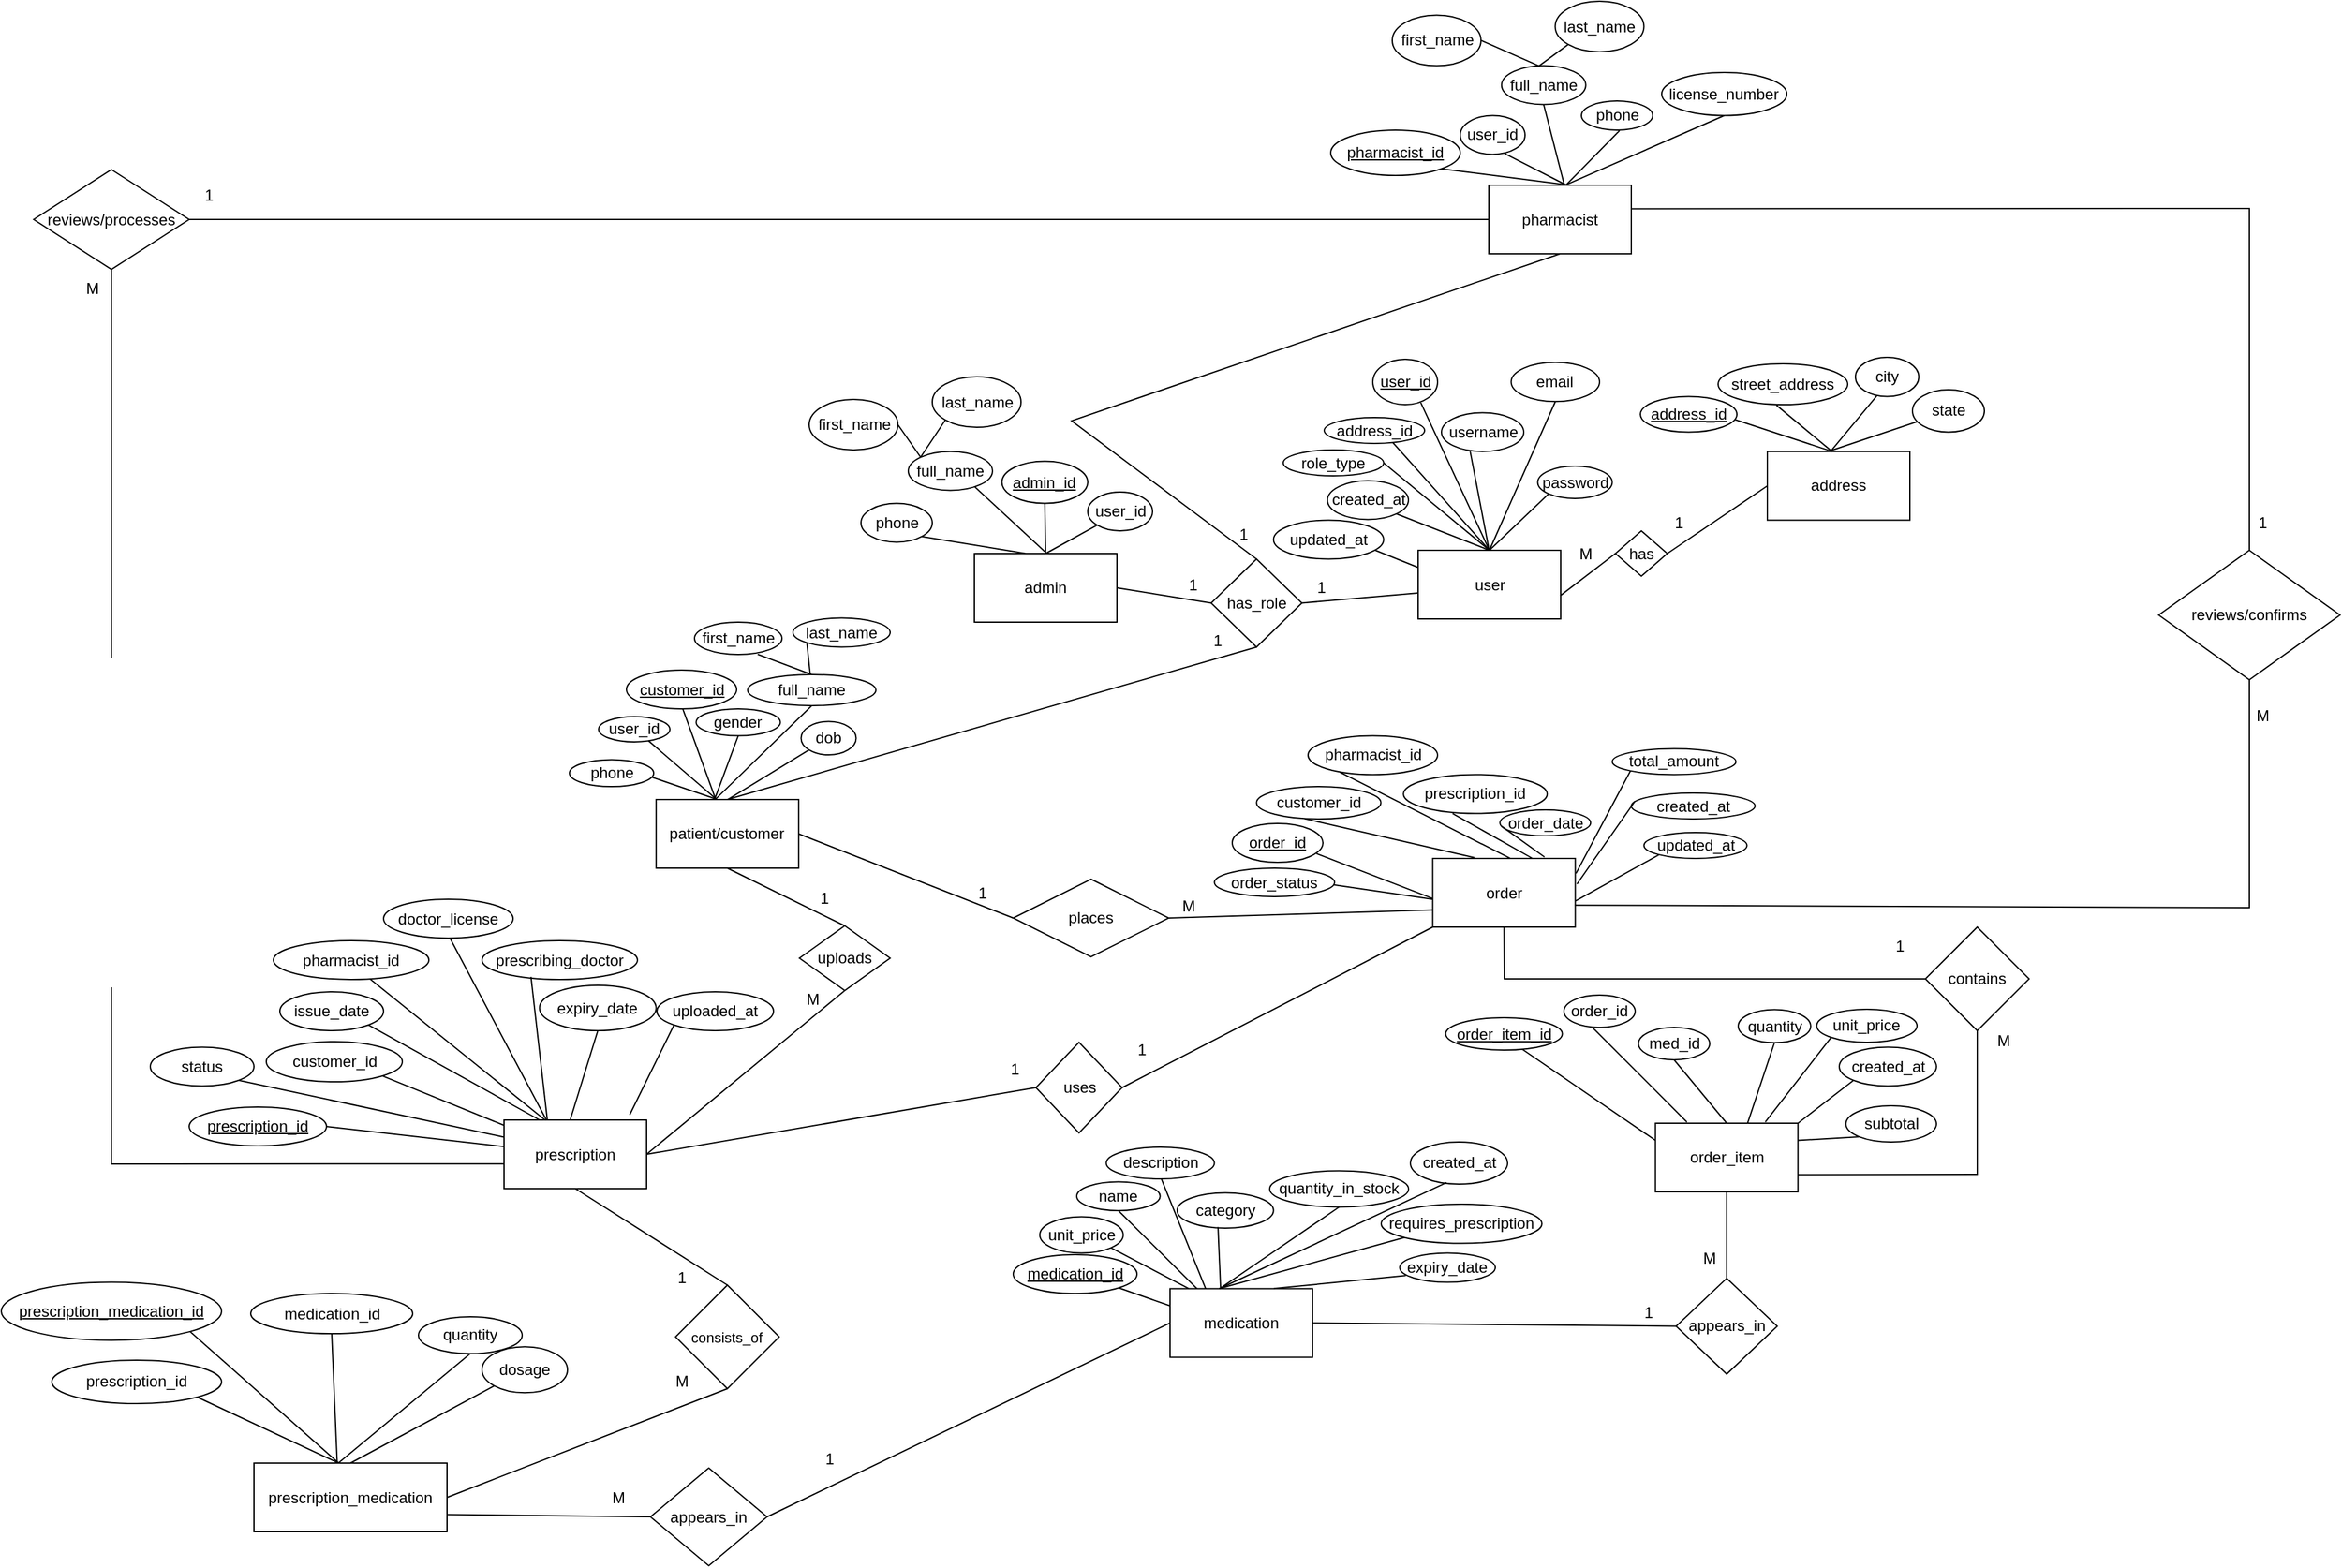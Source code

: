 <mxfile>
    <diagram id="54JTJlZ18BZeYyPXppo0" name="Page-1">
        <mxGraphModel dx="3835" dy="2395" grid="1" gridSize="10" guides="1" tooltips="1" connect="1" arrows="1" fold="1" page="1" pageScale="1" pageWidth="1169" pageHeight="827" background="none" math="0" shadow="0">
            <root>
                <mxCell id="0"/>
                <mxCell id="1" parent="0"/>
                <mxCell id="luQNtdRatxjwP468r3o8-1" value="&lt;font style=&quot;&quot;&gt;user&lt;/font&gt;" style="rounded=0;whiteSpace=wrap;html=1;align=center;verticalAlign=middle;fontFamily=Helvetica;fontSize=12;shadow=0;glass=0;fillStyle=solid;labelBackgroundColor=none;textShadow=0;labelBorderColor=none;" parent="1" vertex="1">
                    <mxGeometry x="604.5" y="404" width="110" height="53" as="geometry"/>
                </mxCell>
                <mxCell id="luQNtdRatxjwP468r3o8-4" value="patient/customer" style="rounded=0;whiteSpace=wrap;html=1;align=center;verticalAlign=middle;fontFamily=Helvetica;fontSize=12;shadow=0;glass=0;fillStyle=solid;labelBackgroundColor=none;textShadow=0;labelBorderColor=none;" parent="1" vertex="1">
                    <mxGeometry x="16.38" y="596.5" width="110" height="53" as="geometry"/>
                </mxCell>
                <mxCell id="luQNtdRatxjwP468r3o8-6" value="admin" style="rounded=0;whiteSpace=wrap;html=1;shadow=0;glass=0;align=center;verticalAlign=middle;fontFamily=Helvetica;fontSize=12;fillStyle=solid;labelBackgroundColor=none;textShadow=0;labelBorderColor=none;" parent="1" vertex="1">
                    <mxGeometry x="262" y="406.5" width="110" height="53" as="geometry"/>
                </mxCell>
                <mxCell id="luQNtdRatxjwP468r3o8-7" value="pharmacist" style="rounded=0;whiteSpace=wrap;html=1;align=center;verticalAlign=middle;fontFamily=Helvetica;fontSize=12;glass=0;shadow=0;labelBackgroundColor=none;textShadow=0;labelBorderColor=none;" parent="1" vertex="1">
                    <mxGeometry x="659" y="122" width="110" height="53" as="geometry"/>
                </mxCell>
                <mxCell id="luQNtdRatxjwP468r3o8-8" value="order" style="rounded=0;whiteSpace=wrap;html=1;align=center;verticalAlign=middle;fontFamily=Helvetica;fontSize=12;shadow=0;glass=0;fillStyle=solid;labelBackgroundColor=none;textShadow=0;labelBorderColor=none;" parent="1" vertex="1">
                    <mxGeometry x="615.76" y="642" width="110" height="53" as="geometry"/>
                </mxCell>
                <mxCell id="luQNtdRatxjwP468r3o8-10" value="order_item" style="rounded=0;whiteSpace=wrap;html=1;align=center;verticalAlign=middle;fontFamily=Helvetica;fontSize=12;shadow=0;glass=0;fillStyle=solid;labelBackgroundColor=none;textShadow=0;labelBorderColor=none;" parent="1" vertex="1">
                    <mxGeometry x="787.62" y="846.5" width="110" height="53" as="geometry"/>
                </mxCell>
                <mxCell id="luQNtdRatxjwP468r3o8-11" value="medication" style="rounded=0;whiteSpace=wrap;html=1;align=center;verticalAlign=middle;fontFamily=Helvetica;fontSize=12;shadow=0;glass=0;fillStyle=solid;labelBackgroundColor=none;textShadow=0;labelBorderColor=none;" parent="1" vertex="1">
                    <mxGeometry x="413.01" y="974.26" width="110" height="53" as="geometry"/>
                </mxCell>
                <mxCell id="luQNtdRatxjwP468r3o8-12" value="address" style="rounded=0;whiteSpace=wrap;html=1;align=center;verticalAlign=middle;fontFamily=Helvetica;fontSize=12;shadow=0;glass=0;fillStyle=solid;labelBackgroundColor=none;textShadow=0;labelBorderColor=none;" parent="1" vertex="1">
                    <mxGeometry x="874" y="327.75" width="110" height="53" as="geometry"/>
                </mxCell>
                <mxCell id="luQNtdRatxjwP468r3o8-14" value="prescription" style="rounded=0;whiteSpace=wrap;html=1;align=center;verticalAlign=middle;fontFamily=Helvetica;fontSize=12;shadow=0;glass=0;fillStyle=solid;labelBackgroundColor=none;textShadow=0;labelBorderColor=none;" parent="1" vertex="1">
                    <mxGeometry x="-101" y="844" width="110" height="53" as="geometry"/>
                </mxCell>
                <mxCell id="luQNtdRatxjwP468r3o8-15" value="&lt;u&gt;user_id&lt;/u&gt;" style="ellipse;whiteSpace=wrap;html=1;labelBackgroundColor=none;textShadow=0;shadow=0;labelBorderColor=none;" parent="1" vertex="1">
                    <mxGeometry x="569.5" y="256.5" width="50" height="35" as="geometry"/>
                </mxCell>
                <mxCell id="luQNtdRatxjwP468r3o8-16" value="address_id" style="ellipse;whiteSpace=wrap;html=1;labelBackgroundColor=none;textShadow=0;shadow=0;labelBorderColor=none;" parent="1" vertex="1">
                    <mxGeometry x="532" y="301.5" width="77.5" height="20" as="geometry"/>
                </mxCell>
                <mxCell id="luQNtdRatxjwP468r3o8-17" value="full_name" style="ellipse;whiteSpace=wrap;html=1;labelBackgroundColor=none;textShadow=0;shadow=0;labelBorderColor=none;" parent="1" vertex="1">
                    <mxGeometry x="87" y="500" width="99" height="24" as="geometry"/>
                </mxCell>
                <mxCell id="luQNtdRatxjwP468r3o8-19" value="first_name" style="ellipse;whiteSpace=wrap;html=1;labelBackgroundColor=none;textShadow=0;shadow=0;labelBorderColor=none;" parent="1" vertex="1">
                    <mxGeometry x="46" y="459.5" width="67.5" height="25" as="geometry"/>
                </mxCell>
                <mxCell id="luQNtdRatxjwP468r3o8-20" value="last_name" style="ellipse;whiteSpace=wrap;html=1;labelBackgroundColor=none;textShadow=0;shadow=0;labelBorderColor=none;" parent="1" vertex="1">
                    <mxGeometry x="122" y="456.25" width="75" height="22.5" as="geometry"/>
                </mxCell>
                <mxCell id="luQNtdRatxjwP468r3o8-23" value="email" style="ellipse;whiteSpace=wrap;html=1;labelBackgroundColor=none;textShadow=0;shadow=0;labelBorderColor=none;" parent="1" vertex="1">
                    <mxGeometry x="676.26" y="258.87" width="68.24" height="30.25" as="geometry"/>
                </mxCell>
                <mxCell id="luQNtdRatxjwP468r3o8-24" value="password" style="ellipse;whiteSpace=wrap;html=1;labelBackgroundColor=none;textShadow=0;shadow=0;labelBorderColor=none;" parent="1" vertex="1">
                    <mxGeometry x="696.76" y="339" width="57.5" height="25" as="geometry"/>
                </mxCell>
                <mxCell id="luQNtdRatxjwP468r3o8-26" value="phone" style="ellipse;whiteSpace=wrap;html=1;labelBackgroundColor=none;textShadow=0;shadow=0;labelBorderColor=none;" parent="1" vertex="1">
                    <mxGeometry x="-50.5" y="565.75" width="65" height="20.75" as="geometry"/>
                </mxCell>
                <mxCell id="luQNtdRatxjwP468r3o8-30" value="" style="endArrow=none;html=1;rounded=0;exitX=0.5;exitY=0;exitDx=0;exitDy=0;entryX=0.723;entryY=0.994;entryDx=0;entryDy=0;entryPerimeter=0;labelBackgroundColor=none;textShadow=0;fontColor=#000000;shadow=0;labelBorderColor=none;" parent="1" source="luQNtdRatxjwP468r3o8-17" target="luQNtdRatxjwP468r3o8-19" edge="1">
                    <mxGeometry width="50" height="50" relative="1" as="geometry">
                        <mxPoint x="15.25" y="494.5" as="sourcePoint"/>
                        <mxPoint x="65.25" y="444.5" as="targetPoint"/>
                    </mxGeometry>
                </mxCell>
                <mxCell id="luQNtdRatxjwP468r3o8-31" value="" style="endArrow=none;html=1;rounded=0;exitX=0.488;exitY=-0.006;exitDx=0;exitDy=0;exitPerimeter=0;entryX=0;entryY=1;entryDx=0;entryDy=0;labelBackgroundColor=none;textShadow=0;fontColor=#000000;shadow=0;labelBorderColor=none;" parent="1" source="luQNtdRatxjwP468r3o8-17" target="luQNtdRatxjwP468r3o8-20" edge="1">
                    <mxGeometry width="50" height="50" relative="1" as="geometry">
                        <mxPoint x="175.25" y="474.5" as="sourcePoint"/>
                        <mxPoint x="145.25" y="444.5" as="targetPoint"/>
                    </mxGeometry>
                </mxCell>
                <mxCell id="luQNtdRatxjwP468r3o8-32" value="" style="endArrow=none;html=1;rounded=0;entryX=0.74;entryY=0.956;entryDx=0;entryDy=0;entryPerimeter=0;exitX=0.5;exitY=0;exitDx=0;exitDy=0;labelBackgroundColor=none;textShadow=0;fontColor=#000000;shadow=0;labelBorderColor=none;" parent="1" source="luQNtdRatxjwP468r3o8-1" target="luQNtdRatxjwP468r3o8-15" edge="1">
                    <mxGeometry width="50" height="50" relative="1" as="geometry">
                        <mxPoint x="625.5" y="403" as="sourcePoint"/>
                        <mxPoint x="604.5" y="364" as="targetPoint"/>
                    </mxGeometry>
                </mxCell>
                <mxCell id="luQNtdRatxjwP468r3o8-33" value="" style="endArrow=none;html=1;rounded=0;exitX=0.984;exitY=0.657;exitDx=0;exitDy=0;exitPerimeter=0;entryX=0.42;entryY=-0.007;entryDx=0;entryDy=0;entryPerimeter=0;labelBackgroundColor=none;textShadow=0;fontColor=#000000;shadow=0;labelBorderColor=none;" parent="1" source="luQNtdRatxjwP468r3o8-26" target="luQNtdRatxjwP468r3o8-4" edge="1">
                    <mxGeometry width="50" height="50" relative="1" as="geometry">
                        <mxPoint x="79.5" y="346.5" as="sourcePoint"/>
                        <mxPoint x="52" y="416.5" as="targetPoint"/>
                    </mxGeometry>
                </mxCell>
                <mxCell id="luQNtdRatxjwP468r3o8-35" value="" style="endArrow=none;html=1;rounded=0;entryX=0.5;entryY=1;entryDx=0;entryDy=0;exitX=0.415;exitY=-0.001;exitDx=0;exitDy=0;exitPerimeter=0;labelBackgroundColor=none;textShadow=0;fontColor=#000000;shadow=0;labelBorderColor=none;" parent="1" source="luQNtdRatxjwP468r3o8-4" target="luQNtdRatxjwP468r3o8-17" edge="1">
                    <mxGeometry width="50" height="50" relative="1" as="geometry">
                        <mxPoint x="59.5" y="591.5" as="sourcePoint"/>
                        <mxPoint x="73.253" y="513.34" as="targetPoint"/>
                    </mxGeometry>
                </mxCell>
                <mxCell id="luQNtdRatxjwP468r3o8-36" value="" style="endArrow=none;html=1;rounded=0;exitX=0.5;exitY=0;exitDx=0;exitDy=0;entryX=0.5;entryY=1;entryDx=0;entryDy=0;labelBackgroundColor=none;textShadow=0;fontColor=#000000;shadow=0;labelBorderColor=none;" parent="1" source="luQNtdRatxjwP468r3o8-1" target="luQNtdRatxjwP468r3o8-23" edge="1">
                    <mxGeometry width="50" height="50" relative="1" as="geometry">
                        <mxPoint x="654.5" y="414" as="sourcePoint"/>
                        <mxPoint x="704.5" y="364" as="targetPoint"/>
                    </mxGeometry>
                </mxCell>
                <mxCell id="luQNtdRatxjwP468r3o8-37" value="" style="endArrow=none;html=1;rounded=0;exitX=0.5;exitY=0;exitDx=0;exitDy=0;entryX=0.684;entryY=0.969;entryDx=0;entryDy=0;entryPerimeter=0;labelBackgroundColor=none;textShadow=0;fontColor=#000000;shadow=0;labelBorderColor=none;" parent="1" source="luQNtdRatxjwP468r3o8-1" target="luQNtdRatxjwP468r3o8-16" edge="1">
                    <mxGeometry width="50" height="50" relative="1" as="geometry">
                        <mxPoint x="524.5" y="424" as="sourcePoint"/>
                        <mxPoint x="574.5" y="374" as="targetPoint"/>
                        <Array as="points"/>
                    </mxGeometry>
                </mxCell>
                <mxCell id="luQNtdRatxjwP468r3o8-44" value="" style="endArrow=none;html=1;rounded=0;entryX=0.5;entryY=0;entryDx=0;entryDy=0;exitX=0;exitY=1;exitDx=0;exitDy=0;labelBackgroundColor=none;textShadow=0;fontColor=#000000;shadow=0;labelBorderColor=none;" parent="1" source="luQNtdRatxjwP468r3o8-24" target="luQNtdRatxjwP468r3o8-1" edge="1">
                    <mxGeometry width="50" height="50" relative="1" as="geometry">
                        <mxPoint x="584.5" y="484" as="sourcePoint"/>
                        <mxPoint x="634.5" y="434" as="targetPoint"/>
                    </mxGeometry>
                </mxCell>
                <mxCell id="luQNtdRatxjwP468r3o8-45" value="&lt;u&gt;address_id&lt;/u&gt;" style="ellipse;whiteSpace=wrap;html=1;labelBackgroundColor=none;textShadow=0;shadow=0;labelBorderColor=none;" parent="1" vertex="1">
                    <mxGeometry x="776" y="285.25" width="74.5" height="27.5" as="geometry"/>
                </mxCell>
                <mxCell id="luQNtdRatxjwP468r3o8-48" value="&lt;span style=&quot;&quot;&gt;city&lt;/span&gt;" style="ellipse;whiteSpace=wrap;html=1;labelBackgroundColor=none;textShadow=0;shadow=0;labelBorderColor=none;" parent="1" vertex="1">
                    <mxGeometry x="942" y="255" width="48.88" height="30.25" as="geometry"/>
                </mxCell>
                <mxCell id="luQNtdRatxjwP468r3o8-49" value="state" style="ellipse;whiteSpace=wrap;html=1;labelBackgroundColor=none;textShadow=0;shadow=0;labelBorderColor=none;" parent="1" vertex="1">
                    <mxGeometry x="986" y="280" width="55.5" height="32.75" as="geometry"/>
                </mxCell>
                <mxCell id="luQNtdRatxjwP468r3o8-50" value="" style="endArrow=none;html=1;rounded=0;exitX=0.455;exitY=-0.001;exitDx=0;exitDy=0;exitPerimeter=0;entryX=0.977;entryY=0.645;entryDx=0;entryDy=0;entryPerimeter=0;labelBackgroundColor=none;textShadow=0;fontColor=#000000;shadow=0;labelBorderColor=none;" parent="1" source="luQNtdRatxjwP468r3o8-12" target="luQNtdRatxjwP468r3o8-45" edge="1">
                    <mxGeometry width="50" height="50" relative="1" as="geometry">
                        <mxPoint x="794" y="362.75" as="sourcePoint"/>
                        <mxPoint x="838" y="307.75" as="targetPoint"/>
                    </mxGeometry>
                </mxCell>
                <mxCell id="luQNtdRatxjwP468r3o8-51" value="" style="endArrow=none;html=1;rounded=0;exitX=0.454;exitY=-0.001;exitDx=0;exitDy=0;entryX=0.451;entryY=1.018;entryDx=0;entryDy=0;entryPerimeter=0;exitPerimeter=0;labelBackgroundColor=none;textShadow=0;fontColor=#000000;shadow=0;labelBorderColor=none;" parent="1" source="luQNtdRatxjwP468r3o8-12" target="luQNtdRatxjwP468r3o8-46" edge="1">
                    <mxGeometry width="50" height="50" relative="1" as="geometry">
                        <mxPoint x="904" y="302.75" as="sourcePoint"/>
                        <mxPoint x="864" y="302.75" as="targetPoint"/>
                    </mxGeometry>
                </mxCell>
                <mxCell id="luQNtdRatxjwP468r3o8-52" value="" style="endArrow=none;html=1;rounded=0;exitX=0.45;exitY=-0.017;exitDx=0;exitDy=0;entryX=0.069;entryY=0.753;entryDx=0;entryDy=0;exitPerimeter=0;entryPerimeter=0;labelBackgroundColor=none;textShadow=0;fontColor=#000000;shadow=0;labelBorderColor=none;" parent="1" source="luQNtdRatxjwP468r3o8-12" target="luQNtdRatxjwP468r3o8-49" edge="1">
                    <mxGeometry width="50" height="50" relative="1" as="geometry">
                        <mxPoint x="904.0" y="294.77" as="sourcePoint"/>
                        <mxPoint x="975.64" y="302.75" as="targetPoint"/>
                    </mxGeometry>
                </mxCell>
                <mxCell id="luQNtdRatxjwP468r3o8-53" value="" style="endArrow=none;html=1;rounded=0;exitX=0.448;exitY=-0.012;exitDx=0;exitDy=0;exitPerimeter=0;entryX=0.342;entryY=0.974;entryDx=0;entryDy=0;entryPerimeter=0;labelBackgroundColor=none;textShadow=0;fontColor=#000000;shadow=0;labelBorderColor=none;" parent="1" source="luQNtdRatxjwP468r3o8-12" target="luQNtdRatxjwP468r3o8-48" edge="1">
                    <mxGeometry width="50" height="50" relative="1" as="geometry">
                        <mxPoint x="910" y="327.75" as="sourcePoint"/>
                        <mxPoint x="914" y="292.75" as="targetPoint"/>
                    </mxGeometry>
                </mxCell>
                <mxCell id="luQNtdRatxjwP468r3o8-46" value="street_address" style="ellipse;whiteSpace=wrap;html=1;labelBackgroundColor=none;textShadow=0;shadow=0;labelBorderColor=none;" parent="1" vertex="1">
                    <mxGeometry x="836" y="260" width="100" height="31.5" as="geometry"/>
                </mxCell>
                <mxCell id="luQNtdRatxjwP468r3o8-55" value="user_id" style="ellipse;whiteSpace=wrap;html=1;labelBackgroundColor=none;textShadow=0;shadow=0;labelBorderColor=none;" parent="1" vertex="1">
                    <mxGeometry x="349.5" y="359" width="50" height="30" as="geometry"/>
                </mxCell>
                <mxCell id="luQNtdRatxjwP468r3o8-57" value="full_name" style="ellipse;whiteSpace=wrap;html=1;labelBackgroundColor=none;textShadow=0;shadow=0;labelBorderColor=none;" parent="1" vertex="1">
                    <mxGeometry x="211" y="327.75" width="65" height="30" as="geometry"/>
                </mxCell>
                <mxCell id="luQNtdRatxjwP468r3o8-58" value="phone" style="ellipse;whiteSpace=wrap;html=1;labelBackgroundColor=none;textShadow=0;shadow=0;labelBorderColor=none;" parent="1" vertex="1">
                    <mxGeometry x="174.5" y="367.75" width="55" height="30" as="geometry"/>
                </mxCell>
                <mxCell id="luQNtdRatxjwP468r3o8-59" value="" style="endArrow=none;html=1;rounded=0;exitX=0.5;exitY=0;exitDx=0;exitDy=0;entryX=0;entryY=1;entryDx=0;entryDy=0;labelBackgroundColor=none;textShadow=0;fontColor=#000000;shadow=0;labelBorderColor=none;" parent="1" source="luQNtdRatxjwP468r3o8-6" target="luQNtdRatxjwP468r3o8-55" edge="1">
                    <mxGeometry width="50" height="50" relative="1" as="geometry">
                        <mxPoint x="162" y="446.5" as="sourcePoint"/>
                        <mxPoint x="212" y="396.5" as="targetPoint"/>
                    </mxGeometry>
                </mxCell>
                <mxCell id="luQNtdRatxjwP468r3o8-60" value="" style="endArrow=none;html=1;rounded=0;exitX=0.505;exitY=-0.008;exitDx=0;exitDy=0;exitPerimeter=0;entryX=0.79;entryY=0.909;entryDx=0;entryDy=0;entryPerimeter=0;labelBackgroundColor=none;textShadow=0;fontColor=#000000;shadow=0;labelBorderColor=none;" parent="1" source="luQNtdRatxjwP468r3o8-6" target="luQNtdRatxjwP468r3o8-57" edge="1">
                    <mxGeometry width="50" height="50" relative="1" as="geometry">
                        <mxPoint x="252" y="466.5" as="sourcePoint"/>
                        <mxPoint x="182" y="436.5" as="targetPoint"/>
                    </mxGeometry>
                </mxCell>
                <mxCell id="luQNtdRatxjwP468r3o8-61" value="" style="endArrow=none;html=1;rounded=0;entryX=1;entryY=1;entryDx=0;entryDy=0;labelBackgroundColor=none;textShadow=0;fontColor=#000000;shadow=0;labelBorderColor=none;" parent="1" target="luQNtdRatxjwP468r3o8-58" edge="1">
                    <mxGeometry width="50" height="50" relative="1" as="geometry">
                        <mxPoint x="302" y="406.5" as="sourcePoint"/>
                        <mxPoint x="232" y="468.5" as="targetPoint"/>
                    </mxGeometry>
                </mxCell>
                <mxCell id="luQNtdRatxjwP468r3o8-63" value="user_id" style="ellipse;whiteSpace=wrap;html=1;labelBackgroundColor=none;textShadow=0;shadow=0;labelBorderColor=none;" parent="1" vertex="1">
                    <mxGeometry x="637" y="68.25" width="50" height="30" as="geometry"/>
                </mxCell>
                <mxCell id="luQNtdRatxjwP468r3o8-64" value="" style="endArrow=none;html=1;rounded=0;exitX=0.543;exitY=-0.006;exitDx=0;exitDy=0;entryX=0.5;entryY=1;entryDx=0;entryDy=0;exitPerimeter=0;labelBackgroundColor=none;textShadow=0;fontColor=#000000;shadow=0;labelBorderColor=none;" parent="1" source="luQNtdRatxjwP468r3o8-7" target="luQNtdRatxjwP468r3o8-65" edge="1">
                    <mxGeometry width="50" height="50" relative="1" as="geometry">
                        <mxPoint x="682" y="132" as="sourcePoint"/>
                        <mxPoint x="612" y="102" as="targetPoint"/>
                    </mxGeometry>
                </mxCell>
                <mxCell id="luQNtdRatxjwP468r3o8-65" value="license_number" style="ellipse;whiteSpace=wrap;html=1;labelBackgroundColor=none;textShadow=0;shadow=0;labelBorderColor=none;" parent="1" vertex="1">
                    <mxGeometry x="792.48" y="35" width="96.55" height="33.25" as="geometry"/>
                </mxCell>
                <mxCell id="luQNtdRatxjwP468r3o8-67" value="phone" style="ellipse;whiteSpace=wrap;html=1;labelBackgroundColor=none;textShadow=0;shadow=0;labelBorderColor=none;" parent="1" vertex="1">
                    <mxGeometry x="730.5" y="57" width="55" height="22.5" as="geometry"/>
                </mxCell>
                <mxCell id="luQNtdRatxjwP468r3o8-68" value="" style="endArrow=none;html=1;rounded=0;exitX=0.545;exitY=0;exitDx=0;exitDy=0;exitPerimeter=0;entryX=0.683;entryY=0.976;entryDx=0;entryDy=0;entryPerimeter=0;labelBackgroundColor=none;textShadow=0;fontColor=#000000;shadow=0;labelBorderColor=none;" parent="1" source="luQNtdRatxjwP468r3o8-7" target="luQNtdRatxjwP468r3o8-63" edge="1">
                    <mxGeometry width="50" height="50" relative="1" as="geometry">
                        <mxPoint x="612" y="132" as="sourcePoint"/>
                        <mxPoint x="662" y="82" as="targetPoint"/>
                    </mxGeometry>
                </mxCell>
                <mxCell id="luQNtdRatxjwP468r3o8-70" value="" style="endArrow=none;html=1;rounded=0;entryX=0.535;entryY=1.016;entryDx=0;entryDy=0;entryPerimeter=0;exitX=0.54;exitY=0.003;exitDx=0;exitDy=0;exitPerimeter=0;labelBackgroundColor=none;textShadow=0;fontColor=#000000;shadow=0;labelBorderColor=none;" parent="1" source="luQNtdRatxjwP468r3o8-7" target="luQNtdRatxjwP468r3o8-67" edge="1">
                    <mxGeometry width="50" height="50" relative="1" as="geometry">
                        <mxPoint x="704.5" y="124.5" as="sourcePoint"/>
                        <mxPoint x="689.28" y="54.5" as="targetPoint"/>
                    </mxGeometry>
                </mxCell>
                <mxCell id="luQNtdRatxjwP468r3o8-79" value="user_id" style="ellipse;whiteSpace=wrap;html=1;labelBackgroundColor=none;textShadow=0;shadow=0;labelBorderColor=none;" parent="1" vertex="1">
                    <mxGeometry x="-28" y="532.5" width="55" height="19.5" as="geometry"/>
                </mxCell>
                <mxCell id="luQNtdRatxjwP468r3o8-84" value="" style="endArrow=none;html=1;rounded=0;exitX=0.424;exitY=-0.003;exitDx=0;exitDy=0;exitPerimeter=0;entryX=0.698;entryY=0.952;entryDx=0;entryDy=0;entryPerimeter=0;labelBackgroundColor=none;textShadow=0;fontColor=#000000;shadow=0;labelBorderColor=none;" parent="1" source="luQNtdRatxjwP468r3o8-4" target="luQNtdRatxjwP468r3o8-79" edge="1">
                    <mxGeometry width="50" height="50" relative="1" as="geometry">
                        <mxPoint x="-53" y="631" as="sourcePoint"/>
                        <mxPoint x="-10" y="576" as="targetPoint"/>
                    </mxGeometry>
                </mxCell>
                <mxCell id="luQNtdRatxjwP468r3o8-91" value="expiry_date" style="ellipse;whiteSpace=wrap;html=1;labelBackgroundColor=none;textShadow=0;shadow=0;labelBorderColor=none;" parent="1" vertex="1">
                    <mxGeometry x="-73.62" y="740" width="90" height="35" as="geometry"/>
                </mxCell>
                <mxCell id="luQNtdRatxjwP468r3o8-92" value="&lt;u&gt;prescription_id&lt;/u&gt;" style="ellipse;whiteSpace=wrap;html=1;labelBackgroundColor=none;textShadow=0;shadow=0;labelBorderColor=none;" parent="1" vertex="1">
                    <mxGeometry x="-344" y="834" width="106" height="30" as="geometry"/>
                </mxCell>
                <mxCell id="luQNtdRatxjwP468r3o8-94" value="customer_id" style="ellipse;whiteSpace=wrap;html=1;labelBackgroundColor=none;textShadow=0;shadow=0;labelBorderColor=none;" parent="1" vertex="1">
                    <mxGeometry x="-284.5" y="783.5" width="105" height="31" as="geometry"/>
                </mxCell>
                <mxCell id="luQNtdRatxjwP468r3o8-95" value="" style="endArrow=none;html=1;rounded=0;exitX=1;exitY=0.5;exitDx=0;exitDy=0;entryX=-0.001;entryY=0.388;entryDx=0;entryDy=0;entryPerimeter=0;labelBackgroundColor=none;textShadow=0;fontColor=#000000;shadow=0;labelBorderColor=none;" parent="1" source="luQNtdRatxjwP468r3o8-92" target="luQNtdRatxjwP468r3o8-14" edge="1">
                    <mxGeometry width="50" height="50" relative="1" as="geometry">
                        <mxPoint x="-131" y="844" as="sourcePoint"/>
                        <mxPoint x="-181" y="892" as="targetPoint"/>
                    </mxGeometry>
                </mxCell>
                <mxCell id="luQNtdRatxjwP468r3o8-96" value="" style="endArrow=none;html=1;rounded=0;exitX=1;exitY=1;exitDx=0;exitDy=0;labelBackgroundColor=none;textShadow=0;fontColor=#000000;shadow=0;labelBorderColor=none;" parent="1" source="luQNtdRatxjwP468r3o8-94" target="luQNtdRatxjwP468r3o8-14" edge="1">
                    <mxGeometry width="50" height="50" relative="1" as="geometry">
                        <mxPoint x="-125" y="809" as="sourcePoint"/>
                        <mxPoint x="-91" y="814" as="targetPoint"/>
                    </mxGeometry>
                </mxCell>
                <mxCell id="luQNtdRatxjwP468r3o8-97" value="" style="endArrow=none;html=1;rounded=0;exitX=1;exitY=1;exitDx=0;exitDy=0;entryX=0.25;entryY=0;entryDx=0;entryDy=0;labelBackgroundColor=none;textShadow=0;fontColor=#000000;shadow=0;labelBorderColor=none;" parent="1" source="kxQEDlrHDEhXuMKwreyZ-32" target="luQNtdRatxjwP468r3o8-14" edge="1">
                    <mxGeometry width="50" height="50" relative="1" as="geometry">
                        <mxPoint x="-51" y="799" as="sourcePoint"/>
                        <mxPoint x="-12" y="833" as="targetPoint"/>
                    </mxGeometry>
                </mxCell>
                <mxCell id="luQNtdRatxjwP468r3o8-98" value="" style="endArrow=none;html=1;rounded=0;exitX=0.5;exitY=1;exitDx=0;exitDy=0;entryX=0.464;entryY=0;entryDx=0;entryDy=0;entryPerimeter=0;labelBackgroundColor=none;textShadow=0;fontColor=#000000;shadow=0;labelBorderColor=none;" parent="1" source="luQNtdRatxjwP468r3o8-91" target="luQNtdRatxjwP468r3o8-14" edge="1">
                    <mxGeometry width="50" height="50" relative="1" as="geometry">
                        <mxPoint x="-21" y="789" as="sourcePoint"/>
                        <mxPoint x="-19" y="844" as="targetPoint"/>
                    </mxGeometry>
                </mxCell>
                <mxCell id="luQNtdRatxjwP468r3o8-99" value="uploaded_at" style="ellipse;whiteSpace=wrap;html=1;labelBackgroundColor=none;textShadow=0;shadow=0;labelBorderColor=none;" parent="1" vertex="1">
                    <mxGeometry x="17" y="745" width="90" height="30" as="geometry"/>
                </mxCell>
                <mxCell id="luQNtdRatxjwP468r3o8-100" value="" style="endArrow=none;html=1;rounded=0;exitX=0;exitY=1;exitDx=0;exitDy=0;labelBackgroundColor=none;textShadow=0;fontColor=#000000;shadow=0;labelBorderColor=none;" parent="1" source="luQNtdRatxjwP468r3o8-99" edge="1">
                    <mxGeometry width="50" height="50" relative="1" as="geometry">
                        <mxPoint x="9" y="834" as="sourcePoint"/>
                        <mxPoint x="-4" y="840" as="targetPoint"/>
                    </mxGeometry>
                </mxCell>
                <mxCell id="luQNtdRatxjwP468r3o8-101" value="status" style="ellipse;whiteSpace=wrap;html=1;labelBackgroundColor=none;textShadow=0;shadow=0;labelBorderColor=none;" parent="1" vertex="1">
                    <mxGeometry x="-374" y="787.75" width="80" height="30" as="geometry"/>
                </mxCell>
                <mxCell id="luQNtdRatxjwP468r3o8-102" value="" style="endArrow=none;html=1;rounded=0;exitX=1;exitY=1;exitDx=0;exitDy=0;entryX=0;entryY=0.25;entryDx=0;entryDy=0;labelBackgroundColor=none;textShadow=0;fontColor=#000000;shadow=0;labelBorderColor=none;" parent="1" source="luQNtdRatxjwP468r3o8-101" target="luQNtdRatxjwP468r3o8-14" edge="1">
                    <mxGeometry width="50" height="50" relative="1" as="geometry">
                        <mxPoint x="-251" y="825" as="sourcePoint"/>
                        <mxPoint x="-281" y="839" as="targetPoint"/>
                    </mxGeometry>
                </mxCell>
                <mxCell id="luQNtdRatxjwP468r3o8-103" value="prescription_medication" style="rounded=0;whiteSpace=wrap;html=1;align=center;verticalAlign=middle;fontFamily=Helvetica;fontSize=12;shadow=0;glass=0;fillStyle=solid;labelBackgroundColor=none;textShadow=0;labelBorderColor=none;" parent="1" vertex="1">
                    <mxGeometry x="-294" y="1109" width="149" height="53" as="geometry"/>
                </mxCell>
                <mxCell id="luQNtdRatxjwP468r3o8-105" value="&lt;u&gt;prescription_medication_id&lt;/u&gt;" style="ellipse;whiteSpace=wrap;html=1;labelBackgroundColor=none;textShadow=0;shadow=0;labelBorderColor=none;" parent="1" vertex="1">
                    <mxGeometry x="-489" y="969.26" width="170" height="44.88" as="geometry"/>
                </mxCell>
                <mxCell id="luQNtdRatxjwP468r3o8-107" value="medication_id" style="ellipse;whiteSpace=wrap;html=1;labelBackgroundColor=none;textShadow=0;shadow=0;labelBorderColor=none;" parent="1" vertex="1">
                    <mxGeometry x="-296.5" y="978.01" width="125" height="31" as="geometry"/>
                </mxCell>
                <mxCell id="luQNtdRatxjwP468r3o8-108" value="" style="endArrow=none;html=1;rounded=0;exitX=1;exitY=1;exitDx=0;exitDy=0;entryX=0.44;entryY=0.003;entryDx=0;entryDy=0;entryPerimeter=0;labelBackgroundColor=none;textShadow=0;fontColor=#000000;shadow=0;labelBorderColor=none;" parent="1" source="luQNtdRatxjwP468r3o8-105" target="luQNtdRatxjwP468r3o8-103" edge="1">
                    <mxGeometry width="50" height="50" relative="1" as="geometry">
                        <mxPoint x="-285" y="1109" as="sourcePoint"/>
                        <mxPoint x="-335" y="1157" as="targetPoint"/>
                    </mxGeometry>
                </mxCell>
                <mxCell id="luQNtdRatxjwP468r3o8-109" value="" style="endArrow=none;html=1;rounded=0;exitX=0.5;exitY=1;exitDx=0;exitDy=0;entryX=0.431;entryY=-0.009;entryDx=0;entryDy=0;entryPerimeter=0;labelBackgroundColor=none;textShadow=0;fontColor=#000000;shadow=0;labelBorderColor=none;" parent="1" source="luQNtdRatxjwP468r3o8-107" target="luQNtdRatxjwP468r3o8-103" edge="1">
                    <mxGeometry width="50" height="50" relative="1" as="geometry">
                        <mxPoint x="-279" y="1074" as="sourcePoint"/>
                        <mxPoint x="-245" y="1079" as="targetPoint"/>
                    </mxGeometry>
                </mxCell>
                <mxCell id="luQNtdRatxjwP468r3o8-117" value="prescription_id" style="ellipse;whiteSpace=wrap;html=1;labelBackgroundColor=none;textShadow=0;shadow=0;labelBorderColor=none;" parent="1" vertex="1">
                    <mxGeometry x="-450" y="1029.5" width="131" height="33.5" as="geometry"/>
                </mxCell>
                <mxCell id="luQNtdRatxjwP468r3o8-118" value="" style="endArrow=none;html=1;rounded=0;exitX=1;exitY=1;exitDx=0;exitDy=0;entryX=0.437;entryY=-0.002;entryDx=0;entryDy=0;entryPerimeter=0;labelBackgroundColor=none;textShadow=0;fontColor=#000000;shadow=0;labelBorderColor=none;" parent="1" source="luQNtdRatxjwP468r3o8-117" target="luQNtdRatxjwP468r3o8-103" edge="1">
                    <mxGeometry width="50" height="50" relative="1" as="geometry">
                        <mxPoint x="-275" y="1119" as="sourcePoint"/>
                        <mxPoint x="-246" y="1136" as="targetPoint"/>
                    </mxGeometry>
                </mxCell>
                <mxCell id="luQNtdRatxjwP468r3o8-120" value="&lt;u&gt;medication_id&lt;/u&gt;" style="ellipse;whiteSpace=wrap;html=1;labelBackgroundColor=none;textShadow=0;shadow=0;labelBorderColor=none;" parent="1" vertex="1">
                    <mxGeometry x="292" y="948.01" width="95.51" height="30" as="geometry"/>
                </mxCell>
                <mxCell id="luQNtdRatxjwP468r3o8-121" value="name" style="ellipse;whiteSpace=wrap;html=1;labelBackgroundColor=none;textShadow=0;shadow=0;labelBorderColor=none;" parent="1" vertex="1">
                    <mxGeometry x="341" y="891.77" width="64.37" height="22.25" as="geometry"/>
                </mxCell>
                <mxCell id="luQNtdRatxjwP468r3o8-122" value="created_at" style="ellipse;whiteSpace=wrap;html=1;labelBackgroundColor=none;textShadow=0;shadow=0;labelBorderColor=none;" parent="1" vertex="1">
                    <mxGeometry x="598.5" y="861.01" width="75" height="32.5" as="geometry"/>
                </mxCell>
                <mxCell id="luQNtdRatxjwP468r3o8-123" value="expiry_date" style="ellipse;whiteSpace=wrap;html=1;labelBackgroundColor=none;textShadow=0;shadow=0;labelBorderColor=none;" parent="1" vertex="1">
                    <mxGeometry x="590.26" y="946.76" width="73.75" height="22.5" as="geometry"/>
                </mxCell>
                <mxCell id="luQNtdRatxjwP468r3o8-124" value="" style="endArrow=none;html=1;rounded=0;exitX=0;exitY=0.25;exitDx=0;exitDy=0;entryX=1;entryY=1;entryDx=0;entryDy=0;labelBackgroundColor=none;textShadow=0;fontColor=#000000;shadow=0;labelBorderColor=none;" parent="1" source="luQNtdRatxjwP468r3o8-11" target="luQNtdRatxjwP468r3o8-120" edge="1">
                    <mxGeometry width="50" height="50" relative="1" as="geometry">
                        <mxPoint x="335.51" y="1014.26" as="sourcePoint"/>
                        <mxPoint x="385.51" y="964.26" as="targetPoint"/>
                    </mxGeometry>
                </mxCell>
                <mxCell id="luQNtdRatxjwP468r3o8-125" value="" style="endArrow=none;html=1;rounded=0;exitX=0.189;exitY=0;exitDx=0;exitDy=0;entryX=0.5;entryY=1;entryDx=0;entryDy=0;exitPerimeter=0;labelBackgroundColor=none;textShadow=0;fontColor=#000000;shadow=0;labelBorderColor=none;" parent="1" source="luQNtdRatxjwP468r3o8-11" target="luQNtdRatxjwP468r3o8-121" edge="1">
                    <mxGeometry width="50" height="50" relative="1" as="geometry">
                        <mxPoint x="443.51" y="953.26" as="sourcePoint"/>
                        <mxPoint x="417.51" y="934.26" as="targetPoint"/>
                    </mxGeometry>
                </mxCell>
                <mxCell id="luQNtdRatxjwP468r3o8-126" value="" style="endArrow=none;html=1;rounded=0;exitX=0.346;exitY=0;exitDx=0;exitDy=0;entryX=0.372;entryY=0.963;entryDx=0;entryDy=0;exitPerimeter=0;entryPerimeter=0;labelBackgroundColor=none;textShadow=0;fontColor=#000000;shadow=0;labelBorderColor=none;" parent="1" source="luQNtdRatxjwP468r3o8-11" target="luQNtdRatxjwP468r3o8-122" edge="1">
                    <mxGeometry width="50" height="50" relative="1" as="geometry">
                        <mxPoint x="493.01" y="974.26" as="sourcePoint"/>
                        <mxPoint x="482.51" y="934.26" as="targetPoint"/>
                    </mxGeometry>
                </mxCell>
                <mxCell id="luQNtdRatxjwP468r3o8-127" value="" style="endArrow=none;html=1;rounded=0;exitX=0.729;exitY=-0.002;exitDx=0;exitDy=0;entryX=0.063;entryY=0.773;entryDx=0;entryDy=0;exitPerimeter=0;entryPerimeter=0;labelBackgroundColor=none;textShadow=0;fontColor=#000000;shadow=0;labelBorderColor=none;" parent="1" source="luQNtdRatxjwP468r3o8-11" target="luQNtdRatxjwP468r3o8-123" edge="1">
                    <mxGeometry width="50" height="50" relative="1" as="geometry">
                        <mxPoint x="468.01" y="1004.26" as="sourcePoint"/>
                        <mxPoint x="509.51" y="964.26" as="targetPoint"/>
                    </mxGeometry>
                </mxCell>
                <mxCell id="gZQUNsks4zCgevMbOkbr-4" value="&lt;u&gt;order_id&lt;/u&gt;" style="ellipse;whiteSpace=wrap;html=1;labelBackgroundColor=none;textShadow=0;shadow=0;labelBorderColor=none;" parent="1" vertex="1">
                    <mxGeometry x="461" y="615" width="70" height="30" as="geometry"/>
                </mxCell>
                <mxCell id="gZQUNsks4zCgevMbOkbr-5" value="customer_id" style="ellipse;whiteSpace=wrap;html=1;labelBackgroundColor=none;textShadow=0;shadow=0;labelBorderColor=none;" parent="1" vertex="1">
                    <mxGeometry x="479.75" y="586.5" width="96" height="25" as="geometry"/>
                </mxCell>
                <mxCell id="gZQUNsks4zCgevMbOkbr-6" value="pharmacist_id" style="ellipse;whiteSpace=wrap;html=1;labelBackgroundColor=none;textShadow=0;shadow=0;labelBorderColor=none;" parent="1" vertex="1">
                    <mxGeometry x="519.5" y="547.25" width="100" height="30" as="geometry"/>
                </mxCell>
                <mxCell id="gZQUNsks4zCgevMbOkbr-7" value="" style="endArrow=none;html=1;rounded=0;exitX=0.928;exitY=0.772;exitDx=0;exitDy=0;exitPerimeter=0;entryX=-0.003;entryY=0.581;entryDx=0;entryDy=0;entryPerimeter=0;labelBackgroundColor=none;textShadow=0;fontColor=#000000;shadow=0;labelBorderColor=none;" parent="1" source="gZQUNsks4zCgevMbOkbr-4" target="luQNtdRatxjwP468r3o8-8" edge="1">
                    <mxGeometry width="50" height="50" relative="1" as="geometry">
                        <mxPoint x="565.76" y="712" as="sourcePoint"/>
                        <mxPoint x="615.76" y="662" as="targetPoint"/>
                    </mxGeometry>
                </mxCell>
                <mxCell id="gZQUNsks4zCgevMbOkbr-8" value="" style="endArrow=none;html=1;rounded=0;exitX=0.386;exitY=0.993;exitDx=0;exitDy=0;exitPerimeter=0;entryX=0.292;entryY=-0.012;entryDx=0;entryDy=0;entryPerimeter=0;labelBackgroundColor=none;textShadow=0;fontColor=#000000;shadow=0;labelBorderColor=none;" parent="1" source="gZQUNsks4zCgevMbOkbr-5" target="luQNtdRatxjwP468r3o8-8" edge="1">
                    <mxGeometry width="50" height="50" relative="1" as="geometry">
                        <mxPoint x="642.76" y="602" as="sourcePoint"/>
                        <mxPoint x="666.76" y="629" as="targetPoint"/>
                    </mxGeometry>
                </mxCell>
                <mxCell id="gZQUNsks4zCgevMbOkbr-9" value="" style="endArrow=none;html=1;rounded=0;entryX=0.546;entryY=0.001;entryDx=0;entryDy=0;entryPerimeter=0;exitX=0.247;exitY=0.938;exitDx=0;exitDy=0;exitPerimeter=0;labelBackgroundColor=none;textShadow=0;fontColor=#000000;shadow=0;labelBorderColor=none;" parent="1" source="gZQUNsks4zCgevMbOkbr-6" target="luQNtdRatxjwP468r3o8-8" edge="1">
                    <mxGeometry width="50" height="50" relative="1" as="geometry">
                        <mxPoint x="627.38" y="1134.5" as="sourcePoint"/>
                        <mxPoint x="629.38" y="1174.5" as="targetPoint"/>
                    </mxGeometry>
                </mxCell>
                <mxCell id="gZQUNsks4zCgevMbOkbr-11" value="&lt;u&gt;order_item_id&lt;/u&gt;" style="ellipse;whiteSpace=wrap;html=1;labelBackgroundColor=none;textShadow=0;shadow=0;labelBorderColor=none;" parent="1" vertex="1">
                    <mxGeometry x="625.76" y="765" width="90" height="25" as="geometry"/>
                </mxCell>
                <mxCell id="gZQUNsks4zCgevMbOkbr-13" value="order_id" style="ellipse;whiteSpace=wrap;html=1;labelBackgroundColor=none;textShadow=0;shadow=0;labelBorderColor=none;" parent="1" vertex="1">
                    <mxGeometry x="717" y="747.5" width="55" height="25" as="geometry"/>
                </mxCell>
                <mxCell id="gZQUNsks4zCgevMbOkbr-14" value="med_id" style="ellipse;whiteSpace=wrap;html=1;labelBackgroundColor=none;textShadow=0;shadow=0;labelBorderColor=none;" parent="1" vertex="1">
                    <mxGeometry x="774.51" y="772.5" width="55" height="25" as="geometry"/>
                </mxCell>
                <mxCell id="gZQUNsks4zCgevMbOkbr-15" value="" style="endArrow=none;html=1;rounded=0;exitX=0;exitY=0.25;exitDx=0;exitDy=0;entryX=0.657;entryY=0.974;entryDx=0;entryDy=0;entryPerimeter=0;labelBackgroundColor=none;textShadow=0;fontColor=#000000;shadow=0;labelBorderColor=none;" parent="1" source="luQNtdRatxjwP468r3o8-10" target="gZQUNsks4zCgevMbOkbr-11" edge="1">
                    <mxGeometry width="50" height="50" relative="1" as="geometry">
                        <mxPoint x="677.62" y="846.5" as="sourcePoint"/>
                        <mxPoint x="727.62" y="796.5" as="targetPoint"/>
                    </mxGeometry>
                </mxCell>
                <mxCell id="gZQUNsks4zCgevMbOkbr-16" value="" style="endArrow=none;html=1;rounded=0;exitX=0.221;exitY=-0.017;exitDx=0;exitDy=0;entryX=0.402;entryY=1.005;entryDx=0;entryDy=0;entryPerimeter=0;exitPerimeter=0;labelBackgroundColor=none;textShadow=0;fontColor=#000000;shadow=0;labelBorderColor=none;" parent="1" source="luQNtdRatxjwP468r3o8-10" target="gZQUNsks4zCgevMbOkbr-13" edge="1">
                    <mxGeometry width="50" height="50" relative="1" as="geometry">
                        <mxPoint x="871.12" y="842.5" as="sourcePoint"/>
                        <mxPoint x="810.12" y="781.5" as="targetPoint"/>
                    </mxGeometry>
                </mxCell>
                <mxCell id="gZQUNsks4zCgevMbOkbr-18" value="" style="endArrow=none;html=1;rounded=0;exitX=0.647;exitY=-0.003;exitDx=0;exitDy=0;exitPerimeter=0;entryX=0.5;entryY=1;entryDx=0;entryDy=0;labelBackgroundColor=none;textShadow=0;fontColor=#000000;shadow=0;labelBorderColor=none;" parent="1" source="luQNtdRatxjwP468r3o8-10" target="kxQEDlrHDEhXuMKwreyZ-33" edge="1">
                    <mxGeometry width="50" height="50" relative="1" as="geometry">
                        <mxPoint x="843.62" y="855.5" as="sourcePoint"/>
                        <mxPoint x="867.5" y="797.5" as="targetPoint"/>
                    </mxGeometry>
                </mxCell>
                <mxCell id="gZQUNsks4zCgevMbOkbr-19" value="created_at" style="ellipse;whiteSpace=wrap;html=1;labelBackgroundColor=none;textShadow=0;shadow=0;labelBorderColor=none;" parent="1" vertex="1">
                    <mxGeometry x="929.5" y="787.75" width="75" height="30" as="geometry"/>
                </mxCell>
                <mxCell id="gZQUNsks4zCgevMbOkbr-21" value="prescription_id" style="ellipse;whiteSpace=wrap;html=1;labelBackgroundColor=none;textShadow=0;shadow=0;labelBorderColor=none;" parent="1" vertex="1">
                    <mxGeometry x="593.12" y="577.25" width="111" height="30" as="geometry"/>
                </mxCell>
                <mxCell id="gZQUNsks4zCgevMbOkbr-22" value="order_date" style="ellipse;whiteSpace=wrap;html=1;labelBackgroundColor=none;textShadow=0;shadow=0;labelBorderColor=none;" parent="1" vertex="1">
                    <mxGeometry x="667.62" y="604.5" width="70" height="20" as="geometry"/>
                </mxCell>
                <mxCell id="gZQUNsks4zCgevMbOkbr-23" value="" style="endArrow=none;html=1;rounded=0;entryX=0.7;entryY=0;entryDx=0;entryDy=0;entryPerimeter=0;exitX=0.342;exitY=1.001;exitDx=0;exitDy=0;exitPerimeter=0;labelBackgroundColor=none;textShadow=0;fontColor=#000000;shadow=0;labelBorderColor=none;" parent="1" source="gZQUNsks4zCgevMbOkbr-21" target="luQNtdRatxjwP468r3o8-8" edge="1">
                    <mxGeometry width="50" height="50" relative="1" as="geometry">
                        <mxPoint x="681.76" y="594.5" as="sourcePoint"/>
                        <mxPoint x="718.76" y="676.5" as="targetPoint"/>
                    </mxGeometry>
                </mxCell>
                <mxCell id="gZQUNsks4zCgevMbOkbr-24" value="" style="endArrow=none;html=1;rounded=0;entryX=0.784;entryY=-0.021;entryDx=0;entryDy=0;entryPerimeter=0;exitX=0.017;exitY=0.629;exitDx=0;exitDy=0;exitPerimeter=0;labelBackgroundColor=none;textShadow=0;fontColor=#000000;shadow=0;labelBorderColor=none;" parent="1" source="gZQUNsks4zCgevMbOkbr-22" target="luQNtdRatxjwP468r3o8-8" edge="1">
                    <mxGeometry width="50" height="50" relative="1" as="geometry">
                        <mxPoint x="733.26" y="612" as="sourcePoint"/>
                        <mxPoint x="724.26" y="657" as="targetPoint"/>
                    </mxGeometry>
                </mxCell>
                <mxCell id="gZQUNsks4zCgevMbOkbr-25" value="total_amount" style="ellipse;whiteSpace=wrap;html=1;labelBackgroundColor=none;textShadow=0;shadow=0;labelBorderColor=none;" parent="1" vertex="1">
                    <mxGeometry x="754.26" y="557.25" width="95.5" height="20" as="geometry"/>
                </mxCell>
                <mxCell id="gZQUNsks4zCgevMbOkbr-26" value="" style="endArrow=none;html=1;rounded=0;entryX=0;entryY=1;entryDx=0;entryDy=0;exitX=1.005;exitY=0.218;exitDx=0;exitDy=0;exitPerimeter=0;labelBackgroundColor=none;textShadow=0;fontColor=#000000;shadow=0;labelBorderColor=none;" parent="1" source="luQNtdRatxjwP468r3o8-8" target="gZQUNsks4zCgevMbOkbr-25" edge="1">
                    <mxGeometry width="50" height="50" relative="1" as="geometry">
                        <mxPoint x="689.26" y="692" as="sourcePoint"/>
                        <mxPoint x="739.26" y="642" as="targetPoint"/>
                    </mxGeometry>
                </mxCell>
                <mxCell id="gZQUNsks4zCgevMbOkbr-27" value="order_status" style="ellipse;whiteSpace=wrap;html=1;labelBackgroundColor=none;textShadow=0;shadow=0;labelBorderColor=none;" parent="1" vertex="1">
                    <mxGeometry x="447.25" y="649.5" width="92.75" height="22" as="geometry"/>
                </mxCell>
                <mxCell id="gZQUNsks4zCgevMbOkbr-28" value="" style="endArrow=none;html=1;rounded=0;exitX=0.992;exitY=0.587;exitDx=0;exitDy=0;exitPerimeter=0;entryX=-0.002;entryY=0.594;entryDx=0;entryDy=0;entryPerimeter=0;labelBackgroundColor=none;textShadow=0;fontColor=#000000;shadow=0;labelBorderColor=none;" parent="1" source="gZQUNsks4zCgevMbOkbr-27" target="luQNtdRatxjwP468r3o8-8" edge="1">
                    <mxGeometry width="50" height="50" relative="1" as="geometry">
                        <mxPoint x="561.76" y="655" as="sourcePoint"/>
                        <mxPoint x="585.76" y="682" as="targetPoint"/>
                    </mxGeometry>
                </mxCell>
                <mxCell id="gZQUNsks4zCgevMbOkbr-29" value="created_at" style="ellipse;whiteSpace=wrap;html=1;labelBackgroundColor=none;textShadow=0;shadow=0;labelBorderColor=none;" parent="1" vertex="1">
                    <mxGeometry x="769" y="591.5" width="95.5" height="20" as="geometry"/>
                </mxCell>
                <mxCell id="gZQUNsks4zCgevMbOkbr-30" value="" style="endArrow=none;html=1;rounded=0;entryX=0.03;entryY=0.313;entryDx=0;entryDy=0;entryPerimeter=0;exitX=1.012;exitY=0.373;exitDx=0;exitDy=0;exitPerimeter=0;labelBackgroundColor=none;textShadow=0;fontColor=#000000;shadow=0;labelBorderColor=none;" parent="1" source="luQNtdRatxjwP468r3o8-8" target="gZQUNsks4zCgevMbOkbr-29" edge="1">
                    <mxGeometry width="50" height="50" relative="1" as="geometry">
                        <mxPoint x="689.76" y="662" as="sourcePoint"/>
                        <mxPoint x="728.76" y="651" as="targetPoint"/>
                    </mxGeometry>
                </mxCell>
                <mxCell id="gZQUNsks4zCgevMbOkbr-31" value="updated_at" style="ellipse;whiteSpace=wrap;html=1;labelBackgroundColor=none;textShadow=0;shadow=0;labelBorderColor=none;" parent="1" vertex="1">
                    <mxGeometry x="778.75" y="622" width="79.5" height="20" as="geometry"/>
                </mxCell>
                <mxCell id="gZQUNsks4zCgevMbOkbr-32" value="" style="endArrow=none;html=1;rounded=0;exitX=1.002;exitY=0.618;exitDx=0;exitDy=0;exitPerimeter=0;entryX=0;entryY=1;entryDx=0;entryDy=0;labelBackgroundColor=none;textShadow=0;fontColor=#000000;shadow=0;labelBorderColor=none;" parent="1" source="luQNtdRatxjwP468r3o8-8" target="gZQUNsks4zCgevMbOkbr-31" edge="1">
                    <mxGeometry width="50" height="50" relative="1" as="geometry">
                        <mxPoint x="695.76" y="671" as="sourcePoint"/>
                        <mxPoint x="721.76" y="672" as="targetPoint"/>
                    </mxGeometry>
                </mxCell>
                <mxCell id="gZQUNsks4zCgevMbOkbr-33" value="" style="endArrow=none;html=1;rounded=0;exitX=0.771;exitY=-0.018;exitDx=0;exitDy=0;exitPerimeter=0;entryX=0;entryY=1;entryDx=0;entryDy=0;labelBackgroundColor=none;textShadow=0;fontColor=#000000;shadow=0;labelBorderColor=none;" parent="1" source="luQNtdRatxjwP468r3o8-10" target="gZQUNsks4zCgevMbOkbr-38" edge="1">
                    <mxGeometry width="50" height="50" relative="1" as="geometry">
                        <mxPoint x="897.62" y="861.5" as="sourcePoint"/>
                        <mxPoint x="895.62" y="811.5" as="targetPoint"/>
                    </mxGeometry>
                </mxCell>
                <mxCell id="gZQUNsks4zCgevMbOkbr-38" value="unit_price" style="ellipse;whiteSpace=wrap;html=1;labelBackgroundColor=none;textShadow=0;shadow=0;labelBorderColor=none;" parent="1" vertex="1">
                    <mxGeometry x="912.12" y="758.5" width="77.38" height="25.5" as="geometry"/>
                </mxCell>
                <mxCell id="gZQUNsks4zCgevMbOkbr-39" value="" style="endArrow=none;html=1;rounded=0;exitX=1;exitY=0;exitDx=0;exitDy=0;entryX=0;entryY=1;entryDx=0;entryDy=0;labelBackgroundColor=none;textShadow=0;fontColor=#000000;shadow=0;labelBorderColor=none;" parent="1" source="luQNtdRatxjwP468r3o8-10" target="gZQUNsks4zCgevMbOkbr-19" edge="1">
                    <mxGeometry width="50" height="50" relative="1" as="geometry">
                        <mxPoint x="867.62" y="878.5" as="sourcePoint"/>
                        <mxPoint x="907.62" y="844.5" as="targetPoint"/>
                    </mxGeometry>
                </mxCell>
                <mxCell id="QuuJD2jzFq8tw_iPmlia-7" value="" style="endArrow=none;html=1;rounded=0;exitX=1;exitY=0.5;exitDx=0;exitDy=0;entryX=0;entryY=0.5;entryDx=0;entryDy=0;labelBackgroundColor=none;textShadow=0;fontColor=#000000;shadow=0;labelBorderColor=none;" parent="1" source="kxQEDlrHDEhXuMKwreyZ-6" target="luQNtdRatxjwP468r3o8-12" edge="1">
                    <mxGeometry width="50" height="50" relative="1" as="geometry">
                        <mxPoint x="813.25" y="455.25" as="sourcePoint"/>
                        <mxPoint x="1087" y="354" as="targetPoint"/>
                    </mxGeometry>
                </mxCell>
                <mxCell id="QuuJD2jzFq8tw_iPmlia-10" value="" style="endArrow=none;html=1;rounded=0;exitX=1;exitY=0.5;exitDx=0;exitDy=0;entryX=0.5;entryY=1;entryDx=0;entryDy=0;labelBackgroundColor=none;textShadow=0;fontColor=#000000;shadow=0;labelBorderColor=none;" parent="1" source="luQNtdRatxjwP468r3o8-14" target="kxQEDlrHDEhXuMKwreyZ-8" edge="1">
                    <mxGeometry width="50" height="50" relative="1" as="geometry">
                        <mxPoint x="392" y="844" as="sourcePoint"/>
                        <mxPoint x="122" y="769.5" as="targetPoint"/>
                    </mxGeometry>
                </mxCell>
                <mxCell id="QuuJD2jzFq8tw_iPmlia-11" value="uses" style="rhombus;whiteSpace=wrap;html=1;labelBackgroundColor=none;textShadow=0;shadow=0;labelBorderColor=none;" parent="1" vertex="1">
                    <mxGeometry x="309.5" y="784" width="66.5" height="70" as="geometry"/>
                </mxCell>
                <mxCell id="QuuJD2jzFq8tw_iPmlia-14" value="contains" style="rhombus;whiteSpace=wrap;html=1;labelBackgroundColor=none;textShadow=0;shadow=0;labelBorderColor=none;" parent="1" vertex="1">
                    <mxGeometry x="996" y="695" width="80" height="80" as="geometry"/>
                </mxCell>
                <mxCell id="QuuJD2jzFq8tw_iPmlia-15" value="" style="endArrow=none;html=1;rounded=0;exitX=0;exitY=0.5;exitDx=0;exitDy=0;entryX=0.5;entryY=1;entryDx=0;entryDy=0;labelBackgroundColor=none;textShadow=0;fontColor=#000000;shadow=0;labelBorderColor=none;" parent="1" source="QuuJD2jzFq8tw_iPmlia-14" target="luQNtdRatxjwP468r3o8-8" edge="1">
                    <mxGeometry width="50" height="50" relative="1" as="geometry">
                        <mxPoint x="607.38" y="732" as="sourcePoint"/>
                        <mxPoint x="677.38" y="684.5" as="targetPoint"/>
                        <Array as="points">
                            <mxPoint x="671" y="735"/>
                        </Array>
                    </mxGeometry>
                </mxCell>
                <mxCell id="QuuJD2jzFq8tw_iPmlia-19" value="consists_of" style="rhombus;whiteSpace=wrap;html=1;fontFamily=Helvetica;fontSize=11;labelBackgroundColor=none;textShadow=0;shadow=0;labelBorderColor=none;" parent="1" vertex="1">
                    <mxGeometry x="31.38" y="971.5" width="80" height="80" as="geometry"/>
                </mxCell>
                <mxCell id="Wuxk7L9KU2dLP9V7J1aV-4" value="username" style="ellipse;whiteSpace=wrap;html=1;labelBackgroundColor=none;textShadow=0;shadow=0;labelBorderColor=none;" parent="1" vertex="1">
                    <mxGeometry x="622.51" y="297.75" width="63.5" height="30" as="geometry"/>
                </mxCell>
                <mxCell id="Wuxk7L9KU2dLP9V7J1aV-5" value="" style="endArrow=none;html=1;rounded=0;exitX=0.497;exitY=-0.012;exitDx=0;exitDy=0;exitPerimeter=0;entryX=0.347;entryY=0.977;entryDx=0;entryDy=0;entryPerimeter=0;labelBackgroundColor=none;textShadow=0;fontColor=#000000;shadow=0;labelBorderColor=none;" parent="1" source="luQNtdRatxjwP468r3o8-1" target="Wuxk7L9KU2dLP9V7J1aV-4" edge="1">
                    <mxGeometry width="50" height="50" relative="1" as="geometry">
                        <mxPoint x="662" y="367" as="sourcePoint"/>
                        <mxPoint x="737" y="341" as="targetPoint"/>
                    </mxGeometry>
                </mxCell>
                <mxCell id="Wuxk7L9KU2dLP9V7J1aV-7" value="" style="endArrow=none;html=1;rounded=0;exitX=0.5;exitY=1;exitDx=0;exitDy=0;entryX=1;entryY=0.75;entryDx=0;entryDy=0;labelBackgroundColor=none;textShadow=0;fontColor=#000000;shadow=0;labelBorderColor=none;" parent="1" source="QuuJD2jzFq8tw_iPmlia-14" target="luQNtdRatxjwP468r3o8-10" edge="1">
                    <mxGeometry width="50" height="50" relative="1" as="geometry">
                        <mxPoint x="1087.38" y="669.5" as="sourcePoint"/>
                        <mxPoint x="997" y="1024" as="targetPoint"/>
                        <Array as="points">
                            <mxPoint x="1036" y="886"/>
                        </Array>
                    </mxGeometry>
                </mxCell>
                <mxCell id="6rfVyG7VwJOiU-eXyLlD-1" value="has_role" style="rhombus;whiteSpace=wrap;html=1;labelBackgroundColor=none;textShadow=0;shadow=0;labelBorderColor=none;" parent="1" vertex="1">
                    <mxGeometry x="444.75" y="410.75" width="70" height="68" as="geometry"/>
                </mxCell>
                <mxCell id="6rfVyG7VwJOiU-eXyLlD-3" value="&lt;u&gt;customer_id&lt;/u&gt;" style="ellipse;whiteSpace=wrap;html=1;labelBackgroundColor=none;textShadow=0;shadow=0;labelBorderColor=none;" parent="1" vertex="1">
                    <mxGeometry x="-6.5" y="496.5" width="85" height="30" as="geometry"/>
                </mxCell>
                <mxCell id="6rfVyG7VwJOiU-eXyLlD-4" value="" style="endArrow=none;html=1;rounded=0;entryX=0.511;entryY=0.999;entryDx=0;entryDy=0;exitX=0.418;exitY=-0.001;exitDx=0;exitDy=0;exitPerimeter=0;entryPerimeter=0;labelBackgroundColor=none;textShadow=0;fontColor=#000000;shadow=0;labelBorderColor=none;" parent="1" source="luQNtdRatxjwP468r3o8-4" target="6rfVyG7VwJOiU-eXyLlD-3" edge="1">
                    <mxGeometry width="50" height="50" relative="1" as="geometry">
                        <mxPoint x="62" y="596.5" as="sourcePoint"/>
                        <mxPoint x="-22.5" y="526" as="targetPoint"/>
                    </mxGeometry>
                </mxCell>
                <mxCell id="6rfVyG7VwJOiU-eXyLlD-8" value="&lt;u&gt;admin_id&lt;/u&gt;" style="ellipse;whiteSpace=wrap;html=1;labelBackgroundColor=none;textShadow=0;shadow=0;labelBorderColor=none;" parent="1" vertex="1">
                    <mxGeometry x="283.25" y="335.25" width="66.25" height="32.5" as="geometry"/>
                </mxCell>
                <mxCell id="6rfVyG7VwJOiU-eXyLlD-10" value="" style="endArrow=none;html=1;rounded=0;exitX=0.5;exitY=0;exitDx=0;exitDy=0;entryX=0.5;entryY=1;entryDx=0;entryDy=0;labelBackgroundColor=none;textShadow=0;fontColor=#000000;shadow=0;labelBorderColor=none;" parent="1" source="luQNtdRatxjwP468r3o8-6" target="6rfVyG7VwJOiU-eXyLlD-8" edge="1">
                    <mxGeometry width="50" height="50" relative="1" as="geometry">
                        <mxPoint x="253.25" y="410.5" as="sourcePoint"/>
                        <mxPoint x="288.25" y="366.5" as="targetPoint"/>
                    </mxGeometry>
                </mxCell>
                <mxCell id="6rfVyG7VwJOiU-eXyLlD-11" value="created_at" style="ellipse;whiteSpace=wrap;html=1;labelBackgroundColor=none;textShadow=0;shadow=0;labelBorderColor=none;" parent="1" vertex="1">
                    <mxGeometry x="534.5" y="350.25" width="62.5" height="30" as="geometry"/>
                </mxCell>
                <mxCell id="6rfVyG7VwJOiU-eXyLlD-12" value="" style="endArrow=none;html=1;rounded=0;entryX=0.5;entryY=0;entryDx=0;entryDy=0;exitX=1;exitY=1;exitDx=0;exitDy=0;labelBackgroundColor=none;textShadow=0;fontColor=#000000;shadow=0;labelBorderColor=none;" parent="1" source="6rfVyG7VwJOiU-eXyLlD-11" target="luQNtdRatxjwP468r3o8-1" edge="1">
                    <mxGeometry width="50" height="50" relative="1" as="geometry">
                        <mxPoint x="547.12" y="374" as="sourcePoint"/>
                        <mxPoint x="623.12" y="400" as="targetPoint"/>
                    </mxGeometry>
                </mxCell>
                <mxCell id="6rfVyG7VwJOiU-eXyLlD-15" value="&lt;u&gt;pharmacist_id&lt;/u&gt;" style="ellipse;whiteSpace=wrap;html=1;labelBackgroundColor=none;textShadow=0;shadow=0;labelBorderColor=none;" parent="1" vertex="1">
                    <mxGeometry x="537" y="79.5" width="100" height="35" as="geometry"/>
                </mxCell>
                <mxCell id="6rfVyG7VwJOiU-eXyLlD-16" value="" style="endArrow=none;html=1;rounded=0;entryX=1;entryY=1;entryDx=0;entryDy=0;exitX=0.54;exitY=-0.007;exitDx=0;exitDy=0;exitPerimeter=0;labelBackgroundColor=none;textShadow=0;fontColor=#000000;shadow=0;labelBorderColor=none;" parent="1" source="luQNtdRatxjwP468r3o8-7" target="6rfVyG7VwJOiU-eXyLlD-15" edge="1">
                    <mxGeometry width="50" height="50" relative="1" as="geometry">
                        <mxPoint x="699.5" y="132" as="sourcePoint"/>
                        <mxPoint x="616.5" y="99.5" as="targetPoint"/>
                    </mxGeometry>
                </mxCell>
                <mxCell id="6rfVyG7VwJOiU-eXyLlD-17" value="" style="endArrow=none;html=1;rounded=0;exitX=0.5;exitY=0;exitDx=0;exitDy=0;entryX=1;entryY=0.5;entryDx=0;entryDy=0;labelBackgroundColor=none;textShadow=0;fontColor=#000000;shadow=0;labelBorderColor=none;" parent="1" source="luQNtdRatxjwP468r3o8-1" target="6rfVyG7VwJOiU-eXyLlD-18" edge="1">
                    <mxGeometry width="50" height="50" relative="1" as="geometry">
                        <mxPoint x="637" y="404" as="sourcePoint"/>
                        <mxPoint x="587" y="344" as="targetPoint"/>
                        <Array as="points"/>
                    </mxGeometry>
                </mxCell>
                <mxCell id="6rfVyG7VwJOiU-eXyLlD-18" value="role_type" style="ellipse;whiteSpace=wrap;html=1;labelBackgroundColor=none;textShadow=0;shadow=0;labelBorderColor=none;" parent="1" vertex="1">
                    <mxGeometry x="500.37" y="326.5" width="77.5" height="20" as="geometry"/>
                </mxCell>
                <mxCell id="6rfVyG7VwJOiU-eXyLlD-19" value="full_name" style="ellipse;whiteSpace=wrap;html=1;labelBackgroundColor=none;textShadow=0;shadow=0;labelBorderColor=none;" parent="1" vertex="1">
                    <mxGeometry x="668.87" y="29.75" width="65" height="30" as="geometry"/>
                </mxCell>
                <mxCell id="6rfVyG7VwJOiU-eXyLlD-20" value="" style="endArrow=none;html=1;rounded=0;exitX=0.53;exitY=-0.003;exitDx=0;exitDy=0;exitPerimeter=0;entryX=0.5;entryY=1;entryDx=0;entryDy=0;labelBackgroundColor=none;textShadow=0;fontColor=#000000;shadow=0;labelBorderColor=none;" parent="1" source="luQNtdRatxjwP468r3o8-7" target="6rfVyG7VwJOiU-eXyLlD-19" edge="1">
                    <mxGeometry width="50" height="50" relative="1" as="geometry">
                        <mxPoint x="698.5" y="125.75" as="sourcePoint"/>
                        <mxPoint x="644.5" y="65.75" as="targetPoint"/>
                    </mxGeometry>
                </mxCell>
                <mxCell id="6rfVyG7VwJOiU-eXyLlD-23" value="updated_at" style="ellipse;whiteSpace=wrap;html=1;labelBackgroundColor=none;textShadow=0;shadow=0;labelBorderColor=none;" parent="1" vertex="1">
                    <mxGeometry x="492.87" y="380.75" width="85" height="30" as="geometry"/>
                </mxCell>
                <mxCell id="6rfVyG7VwJOiU-eXyLlD-24" value="" style="endArrow=none;html=1;rounded=0;entryX=0;entryY=0.25;entryDx=0;entryDy=0;exitX=0.921;exitY=0.771;exitDx=0;exitDy=0;exitPerimeter=0;labelBackgroundColor=none;textShadow=0;fontColor=#000000;shadow=0;labelBorderColor=none;" parent="1" source="6rfVyG7VwJOiU-eXyLlD-23" target="luQNtdRatxjwP468r3o8-1" edge="1">
                    <mxGeometry width="50" height="50" relative="1" as="geometry">
                        <mxPoint x="527.5" y="404" as="sourcePoint"/>
                        <mxPoint x="569.5" y="426" as="targetPoint"/>
                    </mxGeometry>
                </mxCell>
                <mxCell id="6rfVyG7VwJOiU-eXyLlD-25" value="" style="endArrow=none;html=1;rounded=0;entryX=-0.001;entryY=0.622;entryDx=0;entryDy=0;exitX=1;exitY=0.5;exitDx=0;exitDy=0;entryPerimeter=0;labelBackgroundColor=none;textShadow=0;fontColor=#000000;shadow=0;labelBorderColor=none;" parent="1" source="6rfVyG7VwJOiU-eXyLlD-1" target="luQNtdRatxjwP468r3o8-1" edge="1">
                    <mxGeometry width="50" height="50" relative="1" as="geometry">
                        <mxPoint x="512" y="481.5" as="sourcePoint"/>
                        <mxPoint x="562" y="431.5" as="targetPoint"/>
                    </mxGeometry>
                </mxCell>
                <mxCell id="kxQEDlrHDEhXuMKwreyZ-1" value="" style="endArrow=none;html=1;rounded=0;entryX=0;entryY=0.5;entryDx=0;entryDy=0;exitX=1;exitY=0.5;exitDx=0;exitDy=0;labelBackgroundColor=none;textShadow=0;fontColor=#000000;shadow=0;labelBorderColor=none;" parent="1" source="luQNtdRatxjwP468r3o8-6" target="6rfVyG7VwJOiU-eXyLlD-1" edge="1">
                    <mxGeometry width="50" height="50" relative="1" as="geometry">
                        <mxPoint x="353.88" y="461.5" as="sourcePoint"/>
                        <mxPoint x="403.88" y="411.5" as="targetPoint"/>
                    </mxGeometry>
                </mxCell>
                <mxCell id="kxQEDlrHDEhXuMKwreyZ-3" value="" style="endArrow=none;html=1;rounded=0;entryX=0.5;entryY=0;entryDx=0;entryDy=0;exitX=0.5;exitY=1;exitDx=0;exitDy=0;labelBackgroundColor=none;textShadow=0;fontColor=#000000;shadow=0;labelBorderColor=none;" parent="1" source="luQNtdRatxjwP468r3o8-7" target="6rfVyG7VwJOiU-eXyLlD-1" edge="1">
                    <mxGeometry width="50" height="50" relative="1" as="geometry">
                        <mxPoint x="467" y="484" as="sourcePoint"/>
                        <mxPoint x="477" y="451.5" as="targetPoint"/>
                        <Array as="points">
                            <mxPoint x="337" y="304"/>
                        </Array>
                    </mxGeometry>
                </mxCell>
                <mxCell id="kxQEDlrHDEhXuMKwreyZ-4" value="" style="endArrow=none;html=1;rounded=0;entryX=0.5;entryY=1;entryDx=0;entryDy=0;exitX=0.5;exitY=0;exitDx=0;exitDy=0;labelBackgroundColor=none;textShadow=0;fontColor=#000000;shadow=0;labelBorderColor=none;" parent="1" source="luQNtdRatxjwP468r3o8-4" target="6rfVyG7VwJOiU-eXyLlD-1" edge="1">
                    <mxGeometry width="50" height="50" relative="1" as="geometry">
                        <mxPoint x="409.5" y="561.5" as="sourcePoint"/>
                        <mxPoint x="459.5" y="511.5" as="targetPoint"/>
                    </mxGeometry>
                </mxCell>
                <mxCell id="kxQEDlrHDEhXuMKwreyZ-7" value="" style="endArrow=none;html=1;rounded=0;exitX=0.996;exitY=0.664;exitDx=0;exitDy=0;exitPerimeter=0;entryX=0;entryY=0.5;entryDx=0;entryDy=0;labelBackgroundColor=none;textShadow=0;fontColor=#000000;shadow=0;labelBorderColor=none;" parent="1" source="luQNtdRatxjwP468r3o8-1" target="kxQEDlrHDEhXuMKwreyZ-6" edge="1">
                    <mxGeometry width="50" height="50" relative="1" as="geometry">
                        <mxPoint x="667" y="424" as="sourcePoint"/>
                        <mxPoint x="717" y="424" as="targetPoint"/>
                        <Array as="points"/>
                    </mxGeometry>
                </mxCell>
                <mxCell id="kxQEDlrHDEhXuMKwreyZ-6" value="has" style="rhombus;whiteSpace=wrap;html=1;labelBackgroundColor=none;textShadow=0;shadow=0;labelBorderColor=none;" parent="1" vertex="1">
                    <mxGeometry x="756.76" y="389" width="40" height="35" as="geometry"/>
                </mxCell>
                <mxCell id="kxQEDlrHDEhXuMKwreyZ-8" value="uploads" style="rhombus;whiteSpace=wrap;html=1;labelBackgroundColor=none;textShadow=0;shadow=0;labelBorderColor=none;" parent="1" vertex="1">
                    <mxGeometry x="127" y="694" width="70" height="50" as="geometry"/>
                </mxCell>
                <mxCell id="kxQEDlrHDEhXuMKwreyZ-9" value="" style="endArrow=none;html=1;rounded=0;exitX=0.5;exitY=0;exitDx=0;exitDy=0;entryX=0.5;entryY=1;entryDx=0;entryDy=0;labelBackgroundColor=none;textShadow=0;fontColor=#000000;shadow=0;labelBorderColor=none;" parent="1" source="kxQEDlrHDEhXuMKwreyZ-8" target="luQNtdRatxjwP468r3o8-4" edge="1">
                    <mxGeometry width="50" height="50" relative="1" as="geometry">
                        <mxPoint x="16.38" y="681.5" as="sourcePoint"/>
                        <mxPoint x="67" y="634" as="targetPoint"/>
                    </mxGeometry>
                </mxCell>
                <mxCell id="kxQEDlrHDEhXuMKwreyZ-10" value="" style="endArrow=none;html=1;rounded=0;exitX=0.5;exitY=0;exitDx=0;exitDy=0;entryX=0.5;entryY=1;entryDx=0;entryDy=0;labelBackgroundColor=none;textShadow=0;fontColor=#000000;shadow=0;labelBorderColor=none;" parent="1" source="QuuJD2jzFq8tw_iPmlia-19" target="luQNtdRatxjwP468r3o8-14" edge="1">
                    <mxGeometry width="50" height="50" relative="1" as="geometry">
                        <mxPoint x="-113" y="924" as="sourcePoint"/>
                        <mxPoint x="-63" y="874" as="targetPoint"/>
                    </mxGeometry>
                </mxCell>
                <mxCell id="kxQEDlrHDEhXuMKwreyZ-11" value="" style="endArrow=none;html=1;rounded=0;exitX=0.5;exitY=1;exitDx=0;exitDy=0;entryX=1;entryY=0.5;entryDx=0;entryDy=0;labelBackgroundColor=none;textShadow=0;fontColor=#000000;shadow=0;labelBorderColor=none;" parent="1" source="QuuJD2jzFq8tw_iPmlia-19" target="luQNtdRatxjwP468r3o8-103" edge="1">
                    <mxGeometry width="50" height="50" relative="1" as="geometry">
                        <mxPoint x="67" y="1232.75" as="sourcePoint"/>
                        <mxPoint x="-196" y="1152.75" as="targetPoint"/>
                    </mxGeometry>
                </mxCell>
                <mxCell id="kxQEDlrHDEhXuMKwreyZ-12" value="" style="endArrow=none;html=1;rounded=0;entryX=0;entryY=1;entryDx=0;entryDy=0;exitX=1;exitY=0.5;exitDx=0;exitDy=0;labelBackgroundColor=none;textShadow=0;fontColor=#000000;shadow=0;labelBorderColor=none;" parent="1" source="QuuJD2jzFq8tw_iPmlia-11" target="luQNtdRatxjwP468r3o8-8" edge="1">
                    <mxGeometry width="50" height="50" relative="1" as="geometry">
                        <mxPoint x="447" y="829" as="sourcePoint"/>
                        <mxPoint x="497" y="779" as="targetPoint"/>
                    </mxGeometry>
                </mxCell>
                <mxCell id="kxQEDlrHDEhXuMKwreyZ-13" value="" style="endArrow=none;html=1;rounded=0;entryX=0;entryY=0.5;entryDx=0;entryDy=0;exitX=1;exitY=0.5;exitDx=0;exitDy=0;labelBackgroundColor=none;textShadow=0;fontColor=#000000;shadow=0;labelBorderColor=none;" parent="1" source="luQNtdRatxjwP468r3o8-14" target="QuuJD2jzFq8tw_iPmlia-11" edge="1">
                    <mxGeometry width="50" height="50" relative="1" as="geometry">
                        <mxPoint x="57.38" y="920" as="sourcePoint"/>
                        <mxPoint x="257.38" y="814" as="targetPoint"/>
                    </mxGeometry>
                </mxCell>
                <mxCell id="kxQEDlrHDEhXuMKwreyZ-14" value="" style="endArrow=none;html=1;rounded=0;exitX=0.5;exitY=0;exitDx=0;exitDy=0;entryX=0.5;entryY=1;entryDx=0;entryDy=0;labelBackgroundColor=none;textShadow=0;fontColor=#000000;shadow=0;labelBorderColor=none;" parent="1" source="kxQEDlrHDEhXuMKwreyZ-15" target="luQNtdRatxjwP468r3o8-10" edge="1">
                    <mxGeometry width="50" height="50" relative="1" as="geometry">
                        <mxPoint x="794.12" y="1115.25" as="sourcePoint"/>
                        <mxPoint x="1147" y="1044" as="targetPoint"/>
                        <Array as="points"/>
                    </mxGeometry>
                </mxCell>
                <mxCell id="kxQEDlrHDEhXuMKwreyZ-16" value="" style="endArrow=none;html=1;rounded=0;entryX=0;entryY=0.5;entryDx=0;entryDy=0;exitX=1;exitY=0.5;exitDx=0;exitDy=0;labelBackgroundColor=none;textShadow=0;fontColor=#000000;shadow=0;labelBorderColor=none;" parent="1" source="luQNtdRatxjwP468r3o8-11" target="kxQEDlrHDEhXuMKwreyZ-15" edge="1">
                    <mxGeometry width="50" height="50" relative="1" as="geometry">
                        <mxPoint x="609" y="1155" as="sourcePoint"/>
                        <mxPoint x="834" y="979" as="targetPoint"/>
                        <Array as="points"/>
                    </mxGeometry>
                </mxCell>
                <mxCell id="kxQEDlrHDEhXuMKwreyZ-15" value="appears_in" style="rhombus;whiteSpace=wrap;html=1;labelBackgroundColor=none;textShadow=0;shadow=0;labelBorderColor=none;" parent="1" vertex="1">
                    <mxGeometry x="803.62" y="966.26" width="78" height="74" as="geometry"/>
                </mxCell>
                <mxCell id="kxQEDlrHDEhXuMKwreyZ-20" value="first_name" style="ellipse;whiteSpace=wrap;html=1;labelBackgroundColor=none;textShadow=0;shadow=0;labelBorderColor=none;" parent="1" vertex="1">
                    <mxGeometry x="134.5" y="287.5" width="68.5" height="39" as="geometry"/>
                </mxCell>
                <mxCell id="kxQEDlrHDEhXuMKwreyZ-21" value="last_name" style="ellipse;whiteSpace=wrap;html=1;labelBackgroundColor=none;textShadow=0;shadow=0;labelBorderColor=none;" parent="1" vertex="1">
                    <mxGeometry x="229.5" y="270" width="68.5" height="39" as="geometry"/>
                </mxCell>
                <mxCell id="kxQEDlrHDEhXuMKwreyZ-22" value="" style="endArrow=none;html=1;rounded=0;entryX=0;entryY=1;entryDx=0;entryDy=0;exitX=0;exitY=0;exitDx=0;exitDy=0;labelBackgroundColor=none;textShadow=0;fontColor=#000000;shadow=0;labelBorderColor=none;" parent="1" source="luQNtdRatxjwP468r3o8-57" target="kxQEDlrHDEhXuMKwreyZ-21" edge="1">
                    <mxGeometry width="50" height="50" relative="1" as="geometry">
                        <mxPoint x="211" y="359" as="sourcePoint"/>
                        <mxPoint x="261" y="309" as="targetPoint"/>
                    </mxGeometry>
                </mxCell>
                <mxCell id="kxQEDlrHDEhXuMKwreyZ-23" value="" style="endArrow=none;html=1;rounded=0;exitX=0;exitY=0;exitDx=0;exitDy=0;entryX=1;entryY=0.5;entryDx=0;entryDy=0;labelBackgroundColor=none;textShadow=0;fontColor=#000000;shadow=0;labelBorderColor=none;" parent="1" source="luQNtdRatxjwP468r3o8-57" target="kxQEDlrHDEhXuMKwreyZ-20" edge="1">
                    <mxGeometry width="50" height="50" relative="1" as="geometry">
                        <mxPoint x="134.5" y="376.5" as="sourcePoint"/>
                        <mxPoint x="184.5" y="326.5" as="targetPoint"/>
                    </mxGeometry>
                </mxCell>
                <mxCell id="kxQEDlrHDEhXuMKwreyZ-24" value="first_name" style="ellipse;whiteSpace=wrap;html=1;labelBackgroundColor=none;textShadow=0;shadow=0;labelBorderColor=none;" parent="1" vertex="1">
                    <mxGeometry x="584.5" y="-9.25" width="68.5" height="39" as="geometry"/>
                </mxCell>
                <mxCell id="kxQEDlrHDEhXuMKwreyZ-25" value="last_name" style="ellipse;whiteSpace=wrap;html=1;labelBackgroundColor=none;textShadow=0;shadow=0;labelBorderColor=none;" parent="1" vertex="1">
                    <mxGeometry x="710.25" y="-20" width="68.5" height="39" as="geometry"/>
                </mxCell>
                <mxCell id="kxQEDlrHDEhXuMKwreyZ-26" value="" style="endArrow=none;html=1;rounded=0;entryX=0;entryY=1;entryDx=0;entryDy=0;exitX=0.444;exitY=0.006;exitDx=0;exitDy=0;exitPerimeter=0;labelBackgroundColor=none;textShadow=0;fontColor=#000000;shadow=0;labelBorderColor=none;" parent="1" source="6rfVyG7VwJOiU-eXyLlD-19" target="kxQEDlrHDEhXuMKwreyZ-25" edge="1">
                    <mxGeometry width="50" height="50" relative="1" as="geometry">
                        <mxPoint x="700.75" y="42" as="sourcePoint"/>
                        <mxPoint x="741.75" y="19" as="targetPoint"/>
                    </mxGeometry>
                </mxCell>
                <mxCell id="kxQEDlrHDEhXuMKwreyZ-27" value="" style="endArrow=none;html=1;rounded=0;exitX=0.441;exitY=0.001;exitDx=0;exitDy=0;entryX=1;entryY=0.5;entryDx=0;entryDy=0;exitPerimeter=0;labelBackgroundColor=none;textShadow=0;fontColor=#000000;shadow=0;labelBorderColor=none;" parent="1" source="6rfVyG7VwJOiU-eXyLlD-19" target="kxQEDlrHDEhXuMKwreyZ-24" edge="1">
                    <mxGeometry width="50" height="50" relative="1" as="geometry">
                        <mxPoint x="700.75" y="42" as="sourcePoint"/>
                        <mxPoint x="665.25" y="36.5" as="targetPoint"/>
                    </mxGeometry>
                </mxCell>
                <mxCell id="kxQEDlrHDEhXuMKwreyZ-30" value="quantity" style="ellipse;whiteSpace=wrap;html=1;labelBackgroundColor=none;textShadow=0;shadow=0;labelBorderColor=none;" parent="1" vertex="1">
                    <mxGeometry x="-167" y="996.0" width="80" height="28.38" as="geometry"/>
                </mxCell>
                <mxCell id="kxQEDlrHDEhXuMKwreyZ-31" value="" style="endArrow=none;html=1;rounded=0;exitX=0.438;exitY=-0.002;exitDx=0;exitDy=0;exitPerimeter=0;entryX=0.5;entryY=1;entryDx=0;entryDy=0;labelBackgroundColor=none;textShadow=0;fontColor=#000000;shadow=0;labelBorderColor=none;" parent="1" source="luQNtdRatxjwP468r3o8-103" target="kxQEDlrHDEhXuMKwreyZ-30" edge="1">
                    <mxGeometry width="50" height="50" relative="1" as="geometry">
                        <mxPoint x="-164" y="1109" as="sourcePoint"/>
                        <mxPoint x="-114" y="1059" as="targetPoint"/>
                    </mxGeometry>
                </mxCell>
                <mxCell id="kxQEDlrHDEhXuMKwreyZ-32" value="issue_date" style="ellipse;whiteSpace=wrap;html=1;labelBackgroundColor=none;textShadow=0;shadow=0;labelBorderColor=none;" parent="1" vertex="1">
                    <mxGeometry x="-274" y="745" width="80" height="30" as="geometry"/>
                </mxCell>
                <mxCell id="kxQEDlrHDEhXuMKwreyZ-33" value="quantity" style="ellipse;whiteSpace=wrap;html=1;labelBackgroundColor=none;textShadow=0;shadow=0;labelBorderColor=none;" parent="1" vertex="1">
                    <mxGeometry x="851.53" y="758.75" width="55.94" height="25.5" as="geometry"/>
                </mxCell>
                <mxCell id="kxQEDlrHDEhXuMKwreyZ-34" value="" style="endArrow=none;html=1;rounded=0;exitX=0.5;exitY=0;exitDx=0;exitDy=0;entryX=0.5;entryY=1;entryDx=0;entryDy=0;labelBackgroundColor=none;textShadow=0;fontColor=#000000;shadow=0;labelBorderColor=none;" parent="1" source="luQNtdRatxjwP468r3o8-10" target="gZQUNsks4zCgevMbOkbr-14" edge="1">
                    <mxGeometry width="50" height="50" relative="1" as="geometry">
                        <mxPoint x="865.44" y="830.5" as="sourcePoint"/>
                        <mxPoint x="839.44" y="796.5" as="targetPoint"/>
                    </mxGeometry>
                </mxCell>
                <mxCell id="bUjKhUwmRPjY9G_6gDiM-2" value="gender" style="ellipse;whiteSpace=wrap;html=1;labelBackgroundColor=none;textShadow=0;shadow=0;labelBorderColor=none;" parent="1" vertex="1">
                    <mxGeometry x="47.25" y="526.5" width="65" height="20.75" as="geometry"/>
                </mxCell>
                <mxCell id="bUjKhUwmRPjY9G_6gDiM-3" value="" style="endArrow=none;html=1;rounded=0;entryX=0.5;entryY=1;entryDx=0;entryDy=0;exitX=0.411;exitY=-0.006;exitDx=0;exitDy=0;exitPerimeter=0;labelBackgroundColor=none;textShadow=0;fontColor=#000000;shadow=0;labelBorderColor=none;" parent="1" source="luQNtdRatxjwP468r3o8-4" target="bUjKhUwmRPjY9G_6gDiM-2" edge="1">
                    <mxGeometry width="50" height="50" relative="1" as="geometry">
                        <mxPoint x="70" y="625.25" as="sourcePoint"/>
                        <mxPoint x="122" y="553.25" as="targetPoint"/>
                    </mxGeometry>
                </mxCell>
                <mxCell id="N-ou9A8Mk9hdDGpNwz5j-2" value="M" style="text;html=1;align=center;verticalAlign=middle;whiteSpace=wrap;rounded=0;labelBackgroundColor=none;textShadow=0;shadow=0;labelBorderColor=none;" parent="1" vertex="1">
                    <mxGeometry x="704.12" y="391.5" width="60" height="30" as="geometry"/>
                </mxCell>
                <mxCell id="N-ou9A8Mk9hdDGpNwz5j-3" value="1" style="text;html=1;align=center;verticalAlign=middle;whiteSpace=wrap;rounded=0;labelBackgroundColor=none;textShadow=0;shadow=0;labelBorderColor=none;" parent="1" vertex="1">
                    <mxGeometry x="776.26" y="367.75" width="60" height="30" as="geometry"/>
                </mxCell>
                <mxCell id="N-ou9A8Mk9hdDGpNwz5j-4" value="1" style="text;html=1;align=center;verticalAlign=middle;whiteSpace=wrap;rounded=0;labelBackgroundColor=none;textShadow=0;shadow=0;labelBorderColor=none;" parent="1" vertex="1">
                    <mxGeometry x="500.37" y="418" width="60" height="30" as="geometry"/>
                </mxCell>
                <mxCell id="N-ou9A8Mk9hdDGpNwz5j-5" value="1" style="text;html=1;align=center;verticalAlign=middle;whiteSpace=wrap;rounded=0;labelBackgroundColor=none;textShadow=0;shadow=0;labelBorderColor=none;" parent="1" vertex="1">
                    <mxGeometry x="419.75" y="459" width="60" height="30" as="geometry"/>
                </mxCell>
                <mxCell id="N-ou9A8Mk9hdDGpNwz5j-6" value="1" style="text;html=1;align=center;verticalAlign=middle;whiteSpace=wrap;rounded=0;labelBackgroundColor=none;textShadow=0;shadow=0;labelBorderColor=none;" parent="1" vertex="1">
                    <mxGeometry x="401" y="415.5" width="60" height="30" as="geometry"/>
                </mxCell>
                <mxCell id="N-ou9A8Mk9hdDGpNwz5j-7" value="1" style="text;html=1;align=center;verticalAlign=middle;whiteSpace=wrap;rounded=0;labelBackgroundColor=none;textShadow=0;shadow=0;labelBorderColor=none;" parent="1" vertex="1">
                    <mxGeometry x="440.37" y="376.5" width="60" height="30" as="geometry"/>
                </mxCell>
                <mxCell id="N-ou9A8Mk9hdDGpNwz5j-8" value="1" style="text;html=1;align=center;verticalAlign=middle;resizable=0;points=[];autosize=1;labelBackgroundColor=none;textShadow=0;shadow=0;labelBorderColor=none;" parent="1" vertex="1">
                    <mxGeometry x="21" y="950.5" width="30" height="30" as="geometry"/>
                </mxCell>
                <mxCell id="N-ou9A8Mk9hdDGpNwz5j-9" value="M" style="text;html=1;align=center;verticalAlign=middle;resizable=0;points=[];autosize=1;labelBackgroundColor=none;textShadow=0;shadow=0;labelBorderColor=none;" parent="1" vertex="1">
                    <mxGeometry x="21" y="1031.25" width="30" height="30" as="geometry"/>
                </mxCell>
                <mxCell id="N-ou9A8Mk9hdDGpNwz5j-10" value="" style="endArrow=none;html=1;rounded=0;entryX=-0.003;entryY=0.639;entryDx=0;entryDy=0;entryPerimeter=0;exitX=0.5;exitY=1;exitDx=0;exitDy=0;labelBackgroundColor=none;textShadow=0;fontColor=#000000;shadow=0;labelBorderColor=none;" parent="1" source="N-ou9A8Mk9hdDGpNwz5j-12" target="luQNtdRatxjwP468r3o8-14" edge="1">
                    <mxGeometry relative="1" as="geometry">
                        <mxPoint x="-374" y="390" as="sourcePoint"/>
                        <mxPoint x="-66.66" y="843.997" as="targetPoint"/>
                        <Array as="points">
                            <mxPoint x="-404" y="340"/>
                            <mxPoint x="-404" y="480"/>
                            <mxPoint x="-404" y="610"/>
                            <mxPoint x="-404" y="878"/>
                        </Array>
                    </mxGeometry>
                </mxCell>
                <mxCell id="N-ou9A8Mk9hdDGpNwz5j-12" value="reviews/processes" style="shape=rhombus;perimeter=rhombusPerimeter;whiteSpace=wrap;html=1;align=center;labelBackgroundColor=none;textShadow=0;shadow=0;labelBorderColor=none;" parent="1" vertex="1">
                    <mxGeometry x="-464" y="110" width="120" height="77" as="geometry"/>
                </mxCell>
                <mxCell id="N-ou9A8Mk9hdDGpNwz5j-13" value="" style="endArrow=none;html=1;rounded=0;entryX=0;entryY=0.5;entryDx=0;entryDy=0;exitX=1;exitY=0.5;exitDx=0;exitDy=0;labelBackgroundColor=none;textShadow=0;fontColor=#000000;shadow=0;labelBorderColor=none;" parent="1" source="N-ou9A8Mk9hdDGpNwz5j-12" target="luQNtdRatxjwP468r3o8-7" edge="1">
                    <mxGeometry relative="1" as="geometry">
                        <mxPoint x="17" y="143.5" as="sourcePoint"/>
                        <mxPoint x="655.5" y="148.26" as="targetPoint"/>
                    </mxGeometry>
                </mxCell>
                <mxCell id="N-ou9A8Mk9hdDGpNwz5j-14" value="1" style="text;html=1;align=center;verticalAlign=middle;resizable=0;points=[];autosize=1;labelBackgroundColor=none;textShadow=0;shadow=0;labelBorderColor=none;" parent="1" vertex="1">
                    <mxGeometry x="-344" y="114.5" width="30" height="30" as="geometry"/>
                </mxCell>
                <mxCell id="N-ou9A8Mk9hdDGpNwz5j-15" value="M" style="text;html=1;align=center;verticalAlign=middle;resizable=0;points=[];autosize=1;labelBackgroundColor=none;textShadow=0;shadow=0;labelBorderColor=none;" parent="1" vertex="1">
                    <mxGeometry x="-434" y="187" width="30" height="30" as="geometry"/>
                </mxCell>
                <mxCell id="N-ou9A8Mk9hdDGpNwz5j-16" value="1" style="text;html=1;align=center;verticalAlign=middle;resizable=0;points=[];autosize=1;labelBackgroundColor=none;textShadow=0;shadow=0;labelBorderColor=none;" parent="1" vertex="1">
                    <mxGeometry x="131" y="658" width="30" height="30" as="geometry"/>
                </mxCell>
                <mxCell id="N-ou9A8Mk9hdDGpNwz5j-17" value="M" style="text;html=1;align=center;verticalAlign=middle;resizable=0;points=[];autosize=1;labelBackgroundColor=none;textShadow=0;shadow=0;labelBorderColor=none;" parent="1" vertex="1">
                    <mxGeometry x="122" y="735.5" width="30" height="30" as="geometry"/>
                </mxCell>
                <mxCell id="N-ou9A8Mk9hdDGpNwz5j-18" value="1" style="text;html=1;align=center;verticalAlign=middle;resizable=0;points=[];autosize=1;labelBackgroundColor=none;textShadow=0;shadow=0;labelBorderColor=none;" parent="1" vertex="1">
                    <mxGeometry x="960.88" y="695" width="30" height="30" as="geometry"/>
                </mxCell>
                <mxCell id="N-ou9A8Mk9hdDGpNwz5j-19" value="M" style="text;html=1;align=center;verticalAlign=middle;resizable=0;points=[];autosize=1;labelBackgroundColor=none;textShadow=0;shadow=0;labelBorderColor=none;" parent="1" vertex="1">
                    <mxGeometry x="1041" y="768" width="30" height="30" as="geometry"/>
                </mxCell>
                <mxCell id="N-ou9A8Mk9hdDGpNwz5j-20" value="dob" style="ellipse;whiteSpace=wrap;html=1;align=center;labelBackgroundColor=none;textShadow=0;shadow=0;labelBorderColor=none;" parent="1" vertex="1">
                    <mxGeometry x="128.25" y="536.25" width="42.5" height="25.75" as="geometry"/>
                </mxCell>
                <mxCell id="N-ou9A8Mk9hdDGpNwz5j-21" value="" style="endArrow=none;html=1;rounded=0;entryX=0;entryY=1;entryDx=0;entryDy=0;exitX=0.504;exitY=-0.001;exitDx=0;exitDy=0;exitPerimeter=0;labelBackgroundColor=none;textShadow=0;fontColor=#000000;shadow=0;labelBorderColor=none;" parent="1" source="luQNtdRatxjwP468r3o8-4" target="N-ou9A8Mk9hdDGpNwz5j-20" edge="1">
                    <mxGeometry relative="1" as="geometry">
                        <mxPoint x="66" y="590" as="sourcePoint"/>
                        <mxPoint x="169" y="575.86" as="targetPoint"/>
                    </mxGeometry>
                </mxCell>
                <mxCell id="N-ou9A8Mk9hdDGpNwz5j-24" value="dosage" style="ellipse;whiteSpace=wrap;html=1;labelBackgroundColor=none;textShadow=0;shadow=0;labelBorderColor=none;" parent="1" vertex="1">
                    <mxGeometry x="-118" y="1019.14" width="66" height="35.51" as="geometry"/>
                </mxCell>
                <mxCell id="N-ou9A8Mk9hdDGpNwz5j-25" value="" style="endArrow=none;html=1;rounded=0;exitX=0.5;exitY=0;exitDx=0;exitDy=0;entryX=0;entryY=1;entryDx=0;entryDy=0;labelBackgroundColor=none;textShadow=0;fontColor=#000000;shadow=0;labelBorderColor=none;" parent="1" source="luQNtdRatxjwP468r3o8-103" target="N-ou9A8Mk9hdDGpNwz5j-24" edge="1">
                    <mxGeometry relative="1" as="geometry">
                        <mxPoint x="-177" y="1129.25" as="sourcePoint"/>
                        <mxPoint x="-166" y="1067.25" as="targetPoint"/>
                    </mxGeometry>
                </mxCell>
                <mxCell id="N-ou9A8Mk9hdDGpNwz5j-26" value="requires_prescription" style="ellipse;whiteSpace=wrap;html=1;labelBackgroundColor=none;textShadow=0;shadow=0;labelBorderColor=none;" parent="1" vertex="1">
                    <mxGeometry x="575.99" y="909.01" width="124.01" height="30.25" as="geometry"/>
                </mxCell>
                <mxCell id="N-ou9A8Mk9hdDGpNwz5j-27" value="" style="endArrow=none;html=1;rounded=0;exitX=0.356;exitY=-0.007;exitDx=0;exitDy=0;entryX=0;entryY=1;entryDx=0;entryDy=0;exitPerimeter=0;labelBackgroundColor=none;textShadow=0;fontColor=#000000;shadow=0;labelBorderColor=none;" parent="1" source="luQNtdRatxjwP468r3o8-11" target="N-ou9A8Mk9hdDGpNwz5j-26" edge="1">
                    <mxGeometry width="50" height="50" relative="1" as="geometry">
                        <mxPoint x="492" y="939.26" as="sourcePoint"/>
                        <mxPoint x="584" y="917.26" as="targetPoint"/>
                    </mxGeometry>
                </mxCell>
                <mxCell id="N-ou9A8Mk9hdDGpNwz5j-28" value="" style="endArrow=none;html=1;rounded=0;exitX=0.25;exitY=0;exitDx=0;exitDy=0;entryX=0.51;entryY=1.003;entryDx=0;entryDy=0;entryPerimeter=0;labelBackgroundColor=none;textShadow=0;fontColor=#000000;shadow=0;labelBorderColor=none;" parent="1" source="luQNtdRatxjwP468r3o8-11" target="N-ou9A8Mk9hdDGpNwz5j-30" edge="1">
                    <mxGeometry width="50" height="50" relative="1" as="geometry">
                        <mxPoint x="371" y="963.13" as="sourcePoint"/>
                        <mxPoint x="493" y="875.13" as="targetPoint"/>
                    </mxGeometry>
                </mxCell>
                <mxCell id="N-ou9A8Mk9hdDGpNwz5j-30" value="description" style="ellipse;whiteSpace=wrap;html=1;align=center;labelBackgroundColor=none;textShadow=0;shadow=0;labelBorderColor=none;" parent="1" vertex="1">
                    <mxGeometry x="363.75" y="865.01" width="83.5" height="24.5" as="geometry"/>
                </mxCell>
                <mxCell id="N-ou9A8Mk9hdDGpNwz5j-31" value="quantity_in_stock" style="ellipse;whiteSpace=wrap;html=1;align=center;labelBackgroundColor=none;textShadow=0;shadow=0;labelBorderColor=none;" parent="1" vertex="1">
                    <mxGeometry x="489.87" y="883.26" width="107.25" height="28" as="geometry"/>
                </mxCell>
                <mxCell id="N-ou9A8Mk9hdDGpNwz5j-34" value="" style="endArrow=none;html=1;rounded=0;entryX=0.5;entryY=1;entryDx=0;entryDy=0;exitX=0.348;exitY=0;exitDx=0;exitDy=0;exitPerimeter=0;labelBackgroundColor=none;textShadow=0;fontColor=#000000;shadow=0;labelBorderColor=none;" parent="1" source="luQNtdRatxjwP468r3o8-11" target="N-ou9A8Mk9hdDGpNwz5j-31" edge="1">
                    <mxGeometry relative="1" as="geometry">
                        <mxPoint x="450" y="979.01" as="sourcePoint"/>
                        <mxPoint x="553.63" y="969.26" as="targetPoint"/>
                    </mxGeometry>
                </mxCell>
                <mxCell id="N-ou9A8Mk9hdDGpNwz5j-35" value="unit_price" style="ellipse;whiteSpace=wrap;html=1;labelBackgroundColor=none;textShadow=0;shadow=0;labelBorderColor=none;" parent="1" vertex="1">
                    <mxGeometry x="312.5" y="918.76" width="64.37" height="28" as="geometry"/>
                </mxCell>
                <mxCell id="N-ou9A8Mk9hdDGpNwz5j-36" value="" style="endArrow=none;html=1;rounded=0;exitX=0.131;exitY=-0.002;exitDx=0;exitDy=0;entryX=1;entryY=1;entryDx=0;entryDy=0;exitPerimeter=0;labelBackgroundColor=none;textShadow=0;fontColor=#000000;shadow=0;labelBorderColor=none;" parent="1" source="luQNtdRatxjwP468r3o8-11" target="N-ou9A8Mk9hdDGpNwz5j-35" edge="1">
                    <mxGeometry width="50" height="50" relative="1" as="geometry">
                        <mxPoint x="410.25" y="1008.26" as="sourcePoint"/>
                        <mxPoint x="387.25" y="934.26" as="targetPoint"/>
                    </mxGeometry>
                </mxCell>
                <mxCell id="Rj9WsxO7VoqDU3k5lJJG-1" value="1" style="text;html=1;align=center;verticalAlign=middle;resizable=0;points=[];autosize=1;labelBackgroundColor=none;textShadow=0;shadow=0;labelBorderColor=none;" parent="1" vertex="1">
                    <mxGeometry x="277.87" y="790" width="30" height="30" as="geometry"/>
                </mxCell>
                <mxCell id="Rj9WsxO7VoqDU3k5lJJG-2" value="1" style="text;html=1;align=center;verticalAlign=middle;resizable=0;points=[];autosize=1;labelBackgroundColor=none;textShadow=0;shadow=0;labelBorderColor=none;" parent="1" vertex="1">
                    <mxGeometry x="376" y="775" width="30" height="30" as="geometry"/>
                </mxCell>
                <mxCell id="Rj9WsxO7VoqDU3k5lJJG-4" value="prescribing_doctor" style="ellipse;whiteSpace=wrap;html=1;labelBackgroundColor=none;textShadow=0;shadow=0;labelBorderColor=none;" parent="1" vertex="1">
                    <mxGeometry x="-118" y="705.5" width="120" height="30" as="geometry"/>
                </mxCell>
                <mxCell id="Rj9WsxO7VoqDU3k5lJJG-5" value="" style="endArrow=none;html=1;rounded=0;exitX=0.315;exitY=0.933;exitDx=0;exitDy=0;exitPerimeter=0;entryX=0.304;entryY=0.003;entryDx=0;entryDy=0;entryPerimeter=0;labelBackgroundColor=none;textShadow=0;fontColor=#000000;shadow=0;labelBorderColor=none;" parent="1" source="Rj9WsxO7VoqDU3k5lJJG-4" target="luQNtdRatxjwP468r3o8-14" edge="1">
                    <mxGeometry width="50" height="50" relative="1" as="geometry">
                        <mxPoint x="-76.5" y="749.5" as="sourcePoint"/>
                        <mxPoint x="-64" y="840" as="targetPoint"/>
                    </mxGeometry>
                </mxCell>
                <mxCell id="Rj9WsxO7VoqDU3k5lJJG-7" value="appears_in" style="shape=rhombus;perimeter=rhombusPerimeter;whiteSpace=wrap;html=1;align=center;labelBackgroundColor=none;textShadow=0;shadow=0;labelBorderColor=none;" parent="1" vertex="1">
                    <mxGeometry x="12" y="1112.75" width="90" height="75.5" as="geometry"/>
                </mxCell>
                <mxCell id="Rj9WsxO7VoqDU3k5lJJG-8" value="pharmacist_id" style="ellipse;whiteSpace=wrap;html=1;labelBackgroundColor=none;textShadow=0;shadow=0;labelBorderColor=none;" parent="1" vertex="1">
                    <mxGeometry x="-279" y="705.5" width="120" height="30" as="geometry"/>
                </mxCell>
                <mxCell id="Rj9WsxO7VoqDU3k5lJJG-10" value="" style="endArrow=none;html=1;rounded=0;exitX=0.621;exitY=0.984;exitDx=0;exitDy=0;exitPerimeter=0;entryX=0.285;entryY=-0.004;entryDx=0;entryDy=0;entryPerimeter=0;labelBackgroundColor=none;textShadow=0;fontColor=#000000;shadow=0;labelBorderColor=none;" parent="1" source="Rj9WsxO7VoqDU3k5lJJG-8" target="luQNtdRatxjwP468r3o8-14" edge="1">
                    <mxGeometry width="50" height="50" relative="1" as="geometry">
                        <mxPoint x="-128" y="706" as="sourcePoint"/>
                        <mxPoint x="-74" y="840" as="targetPoint"/>
                    </mxGeometry>
                </mxCell>
                <mxCell id="Rj9WsxO7VoqDU3k5lJJG-14" value="" style="endArrow=none;html=1;rounded=0;exitX=1;exitY=0.5;exitDx=0;exitDy=0;entryX=0;entryY=0.5;entryDx=0;entryDy=0;labelBackgroundColor=none;textShadow=0;fontColor=#000000;shadow=0;labelBorderColor=none;" parent="1" source="Rj9WsxO7VoqDU3k5lJJG-7" target="luQNtdRatxjwP468r3o8-11" edge="1">
                    <mxGeometry width="50" height="50" relative="1" as="geometry">
                        <mxPoint x="463.5" y="1238.25" as="sourcePoint"/>
                        <mxPoint x="513.5" y="1188.25" as="targetPoint"/>
                        <Array as="points"/>
                    </mxGeometry>
                </mxCell>
                <mxCell id="Rj9WsxO7VoqDU3k5lJJG-15" value="" style="endArrow=none;html=1;rounded=0;exitX=0;exitY=0.5;exitDx=0;exitDy=0;entryX=1;entryY=0.75;entryDx=0;entryDy=0;labelBackgroundColor=none;textShadow=0;fontColor=#000000;shadow=0;labelBorderColor=none;" parent="1" source="Rj9WsxO7VoqDU3k5lJJG-7" target="luQNtdRatxjwP468r3o8-103" edge="1">
                    <mxGeometry width="50" height="50" relative="1" as="geometry">
                        <mxPoint x="-23" y="939" as="sourcePoint"/>
                        <mxPoint x="116" y="1170" as="targetPoint"/>
                    </mxGeometry>
                </mxCell>
                <mxCell id="Rj9WsxO7VoqDU3k5lJJG-16" value="1" style="text;html=1;align=center;verticalAlign=middle;resizable=0;points=[];autosize=1;labelBackgroundColor=none;textShadow=0;shadow=0;labelBorderColor=none;" parent="1" vertex="1">
                    <mxGeometry x="134.5" y="1090.5" width="30" height="30" as="geometry"/>
                </mxCell>
                <mxCell id="Rj9WsxO7VoqDU3k5lJJG-18" value="M" style="text;html=1;align=center;verticalAlign=middle;resizable=0;points=[];autosize=1;labelBackgroundColor=none;textShadow=0;shadow=0;labelBorderColor=none;" parent="1" vertex="1">
                    <mxGeometry x="-28" y="1120.5" width="30" height="30" as="geometry"/>
                </mxCell>
                <mxCell id="Rj9WsxO7VoqDU3k5lJJG-19" value="places" style="shape=rhombus;perimeter=rhombusPerimeter;whiteSpace=wrap;html=1;align=center;labelBackgroundColor=none;textShadow=0;shadow=0;labelBorderColor=none;" parent="1" vertex="1">
                    <mxGeometry x="292" y="658" width="120" height="60" as="geometry"/>
                </mxCell>
                <mxCell id="Rj9WsxO7VoqDU3k5lJJG-20" value="" style="endArrow=none;html=1;rounded=0;exitX=1;exitY=0.5;exitDx=0;exitDy=0;entryX=0;entryY=0.5;entryDx=0;entryDy=0;labelBackgroundColor=none;textShadow=0;fontColor=#000000;shadow=0;labelBorderColor=none;" parent="1" source="luQNtdRatxjwP468r3o8-4" target="Rj9WsxO7VoqDU3k5lJJG-19" edge="1">
                    <mxGeometry width="50" height="50" relative="1" as="geometry">
                        <mxPoint x="203" y="658" as="sourcePoint"/>
                        <mxPoint x="253" y="608" as="targetPoint"/>
                    </mxGeometry>
                </mxCell>
                <mxCell id="Rj9WsxO7VoqDU3k5lJJG-21" value="" style="endArrow=none;html=1;rounded=0;exitX=1;exitY=0.5;exitDx=0;exitDy=0;entryX=0;entryY=0.75;entryDx=0;entryDy=0;labelBackgroundColor=none;textShadow=0;fontColor=#000000;shadow=0;labelBorderColor=none;" parent="1" source="Rj9WsxO7VoqDU3k5lJJG-19" target="luQNtdRatxjwP468r3o8-8" edge="1">
                    <mxGeometry width="50" height="50" relative="1" as="geometry">
                        <mxPoint x="457.87" y="655.5" as="sourcePoint"/>
                        <mxPoint x="623.87" y="720.5" as="targetPoint"/>
                    </mxGeometry>
                </mxCell>
                <mxCell id="Rj9WsxO7VoqDU3k5lJJG-22" value="M" style="text;html=1;align=center;verticalAlign=middle;resizable=0;points=[];autosize=1;labelBackgroundColor=none;textShadow=0;shadow=0;labelBorderColor=none;" parent="1" vertex="1">
                    <mxGeometry x="412" y="664" width="30" height="30" as="geometry"/>
                </mxCell>
                <mxCell id="Rj9WsxO7VoqDU3k5lJJG-23" value="1" style="text;html=1;align=center;verticalAlign=middle;resizable=0;points=[];autosize=1;labelBackgroundColor=none;textShadow=0;shadow=0;labelBorderColor=none;" parent="1" vertex="1">
                    <mxGeometry x="253.25" y="653.5" width="30" height="30" as="geometry"/>
                </mxCell>
                <mxCell id="Rj9WsxO7VoqDU3k5lJJG-25" value="subtotal" style="ellipse;whiteSpace=wrap;html=1;align=center;labelBackgroundColor=none;textShadow=0;shadow=0;labelBorderColor=none;" parent="1" vertex="1">
                    <mxGeometry x="934.62" y="833.01" width="69.88" height="28" as="geometry"/>
                </mxCell>
                <mxCell id="Rj9WsxO7VoqDU3k5lJJG-26" value="" style="endArrow=none;html=1;rounded=0;entryX=0;entryY=1;entryDx=0;entryDy=0;exitX=1;exitY=0.25;exitDx=0;exitDy=0;labelBackgroundColor=none;textShadow=0;fontColor=#000000;shadow=0;labelBorderColor=none;" parent="1" source="luQNtdRatxjwP468r3o8-10" target="Rj9WsxO7VoqDU3k5lJJG-25" edge="1">
                    <mxGeometry width="50" height="50" relative="1" as="geometry">
                        <mxPoint x="897.62" y="915.5" as="sourcePoint"/>
                        <mxPoint x="947.62" y="865.5" as="targetPoint"/>
                    </mxGeometry>
                </mxCell>
                <mxCell id="Rj9WsxO7VoqDU3k5lJJG-27" value="1" style="text;html=1;align=center;verticalAlign=middle;resizable=0;points=[];autosize=1;labelBackgroundColor=none;textShadow=0;shadow=0;labelBorderColor=none;" parent="1" vertex="1">
                    <mxGeometry x="766.76" y="978.01" width="30" height="30" as="geometry"/>
                </mxCell>
                <mxCell id="Rj9WsxO7VoqDU3k5lJJG-28" value="M" style="text;html=1;align=center;verticalAlign=middle;resizable=0;points=[];autosize=1;labelBackgroundColor=none;textShadow=0;shadow=0;labelBorderColor=none;" parent="1" vertex="1">
                    <mxGeometry x="814" y="936.26" width="30" height="30" as="geometry"/>
                </mxCell>
                <mxCell id="Rj9WsxO7VoqDU3k5lJJG-29" value="category" style="ellipse;whiteSpace=wrap;html=1;align=center;labelBackgroundColor=none;textShadow=0;shadow=0;labelBorderColor=none;" parent="1" vertex="1">
                    <mxGeometry x="418.5" y="900.26" width="74.37" height="27.26" as="geometry"/>
                </mxCell>
                <mxCell id="Rj9WsxO7VoqDU3k5lJJG-30" value="" style="endArrow=none;html=1;rounded=0;entryX=0.424;entryY=0.972;entryDx=0;entryDy=0;entryPerimeter=0;exitX=0.355;exitY=0.002;exitDx=0;exitDy=0;exitPerimeter=0;labelBackgroundColor=none;textShadow=0;fontColor=#000000;shadow=0;labelBorderColor=none;" parent="1" source="luQNtdRatxjwP468r3o8-11" target="Rj9WsxO7VoqDU3k5lJJG-29" edge="1">
                    <mxGeometry width="50" height="50" relative="1" as="geometry">
                        <mxPoint x="420.5" y="983.01" as="sourcePoint"/>
                        <mxPoint x="470.5" y="933.01" as="targetPoint"/>
                    </mxGeometry>
                </mxCell>
                <mxCell id="S1udHVm4Y3Ll10-SGyUz-1" value="doctor_license" style="ellipse;whiteSpace=wrap;html=1;labelBackgroundColor=none;textShadow=0;shadow=0;labelBorderColor=none;" parent="1" vertex="1">
                    <mxGeometry x="-194" y="673.5" width="100" height="30" as="geometry"/>
                </mxCell>
                <mxCell id="S1udHVm4Y3Ll10-SGyUz-2" value="" style="endArrow=none;html=1;rounded=0;exitX=0.514;exitY=1.009;exitDx=0;exitDy=0;exitPerimeter=0;entryX=0.299;entryY=0.007;entryDx=0;entryDy=0;entryPerimeter=0;labelBackgroundColor=none;textShadow=0;fontColor=#000000;shadow=0;labelBorderColor=none;" parent="1" source="S1udHVm4Y3Ll10-SGyUz-1" target="luQNtdRatxjwP468r3o8-14" edge="1">
                    <mxGeometry width="50" height="50" relative="1" as="geometry">
                        <mxPoint x="-114" y="764.75" as="sourcePoint"/>
                        <mxPoint x="-102" y="875.75" as="targetPoint"/>
                    </mxGeometry>
                </mxCell>
                <mxCell id="S1udHVm4Y3Ll10-SGyUz-4" value="" style="endArrow=none;html=1;rounded=0;exitX=1.001;exitY=0.344;exitDx=0;exitDy=0;exitPerimeter=0;entryX=0.997;entryY=0.681;entryDx=0;entryDy=0;entryPerimeter=0;labelBackgroundColor=none;textShadow=0;fontColor=#000000;shadow=0;labelBorderColor=none;" parent="1" source="luQNtdRatxjwP468r3o8-7" target="luQNtdRatxjwP468r3o8-8" edge="1">
                    <mxGeometry width="50" height="50" relative="1" as="geometry">
                        <mxPoint x="886" y="140" as="sourcePoint"/>
                        <mxPoint x="933.895" y="650" as="targetPoint"/>
                        <Array as="points">
                            <mxPoint x="1246" y="140"/>
                            <mxPoint x="1246" y="400"/>
                            <mxPoint x="1246" y="680"/>
                        </Array>
                    </mxGeometry>
                </mxCell>
                <mxCell id="S1udHVm4Y3Ll10-SGyUz-6" value="reviews/confirms" style="strokeWidth=1;html=1;shape=mxgraph.flowchart.decision;whiteSpace=wrap;labelBackgroundColor=none;textShadow=0;shadow=0;labelBorderColor=none;" parent="1" vertex="1">
                    <mxGeometry x="1176" y="404" width="140" height="100" as="geometry"/>
                </mxCell>
                <mxCell id="S1udHVm4Y3Ll10-SGyUz-8" value="1" style="text;html=1;align=center;verticalAlign=middle;resizable=0;points=[];autosize=1;labelBackgroundColor=none;textShadow=0;shadow=0;labelBorderColor=none;" parent="1" vertex="1">
                    <mxGeometry x="1241" y="367.75" width="30" height="30" as="geometry"/>
                </mxCell>
                <mxCell id="S1udHVm4Y3Ll10-SGyUz-9" value="M" style="text;html=1;align=center;verticalAlign=middle;resizable=0;points=[];autosize=1;labelBackgroundColor=none;textShadow=0;shadow=0;labelBorderColor=none;" parent="1" vertex="1">
                    <mxGeometry x="1241" y="517.25" width="30" height="30" as="geometry"/>
                </mxCell>
            </root>
        </mxGraphModel>
    </diagram>
</mxfile>